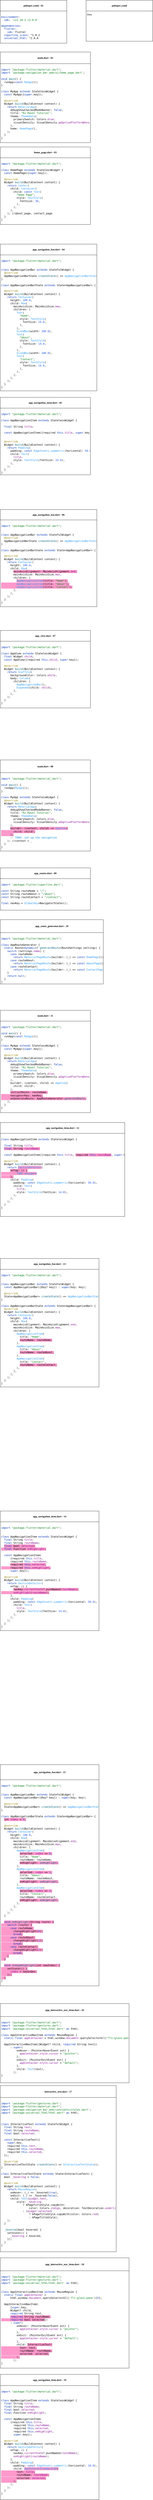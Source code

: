 <mxfile version="20.2.8" type="device"><diagram id="dl3zNX6EUfUJisC_rE5Y" name="Page-1"><mxGraphModel dx="691" dy="719" grid="1" gridSize="10" guides="1" tooltips="1" connect="1" arrows="1" fold="1" page="1" pageScale="1" pageWidth="827" pageHeight="1169" math="0" shadow="0"><root><mxCell id="0"/><mxCell id="1" parent="0"/><mxCell id="XUpWyU5vgHsQOhC7Zzg8-11" value="" style="shape=table;startSize=0;container=1;collapsible=0;childLayout=tableLayout;fontFamily=Verdana;verticalAlign=bottom;labelPosition=left;verticalLabelPosition=top;align=right;" vertex="1" parent="1"><mxGeometry x="80" y="80" width="310" height="199" as="geometry"/></mxCell><mxCell id="XUpWyU5vgHsQOhC7Zzg8-12" value="" style="shape=tableRow;horizontal=0;startSize=0;swimlaneHead=0;swimlaneBody=0;top=0;left=0;bottom=0;right=0;collapsible=0;dropTarget=0;fillColor=none;points=[[0,0.5],[1,0.5]];portConstraint=eastwest;" vertex="1" parent="XUpWyU5vgHsQOhC7Zzg8-11"><mxGeometry width="310" height="50" as="geometry"/></mxCell><mxCell id="XUpWyU5vgHsQOhC7Zzg8-13" value="&lt;font size=&quot;1&quot; style=&quot;&quot;&gt;&lt;b style=&quot;font-size: 12px;&quot;&gt;pubspec.yaml - 01&lt;/b&gt;&lt;/font&gt;" style="shape=partialRectangle;html=1;whiteSpace=wrap;connectable=0;overflow=hidden;fillColor=none;top=0;left=0;bottom=0;right=0;pointerEvents=1;fontSize=14;fontFamily=Verdana;" vertex="1" parent="XUpWyU5vgHsQOhC7Zzg8-12"><mxGeometry width="310" height="50" as="geometry"><mxRectangle width="310" height="50" as="alternateBounds"/></mxGeometry></mxCell><mxCell id="XUpWyU5vgHsQOhC7Zzg8-14" value="" style="shape=tableRow;horizontal=0;startSize=0;swimlaneHead=0;swimlaneBody=0;top=0;left=0;bottom=0;right=0;collapsible=0;dropTarget=0;fillColor=none;points=[[0,0.5],[1,0.5]];portConstraint=eastwest;" vertex="1" parent="XUpWyU5vgHsQOhC7Zzg8-11"><mxGeometry y="50" width="310" height="149" as="geometry"/></mxCell><mxCell id="XUpWyU5vgHsQOhC7Zzg8-15" value="&lt;div style=&quot;&quot;&gt;&lt;pre style=&quot;color: rgb(8, 8, 8); font-family: &amp;quot;Droid Sans Mono&amp;quot;, monospace;&quot;&gt;&lt;pre style=&quot;background-color: rgb(255, 255, 255); font-family: &amp;quot;Droid Sans Mono&amp;quot;, monospace;&quot;&gt;&lt;span style=&quot;color:#0033b3;&quot;&gt;environment&lt;/span&gt;:&lt;br&gt;  &lt;span style=&quot;color:#0033b3;&quot;&gt;sdk&lt;/span&gt;: &lt;span style=&quot;color:#067d17;&quot;&gt;'&amp;gt;=2.18.2 &amp;lt;3.0.0'&lt;/span&gt;&lt;/pre&gt;&lt;/pre&gt;&lt;pre style=&quot;color: rgb(8, 8, 8); font-family: &amp;quot;Droid Sans Mono&amp;quot;, monospace;&quot;&gt;&lt;pre style=&quot;background-color: rgb(255, 255, 255); font-family: &amp;quot;Droid Sans Mono&amp;quot;, monospace;&quot;&gt;&lt;span style=&quot;color:#0033b3;&quot;&gt;dependencies&lt;/span&gt;:&lt;br&gt;  &lt;span style=&quot;color:#0033b3;&quot;&gt;flutter&lt;/span&gt;:&lt;br&gt;    &lt;span style=&quot;color:#0033b3;&quot;&gt;sdk&lt;/span&gt;: flutter&lt;span style=&quot;color:#8c8c8c;font-style:italic;&quot;&gt;&lt;br&gt;&lt;/span&gt;&lt;span style=&quot;color:#8c8c8c;font-style:italic;&quot;&gt;  &lt;/span&gt;&lt;span style=&quot;color:#0033b3;&quot;&gt;cupertino_icons&lt;/span&gt;: ^1.0.2&lt;br&gt;  &lt;span style=&quot;color:#0033b3;&quot;&gt;universal_html&lt;/span&gt;: ^2.0.8&lt;/pre&gt;&lt;/pre&gt;&lt;/div&gt;" style="shape=partialRectangle;html=1;whiteSpace=wrap;connectable=0;overflow=hidden;fillColor=none;top=0;left=0;bottom=0;right=0;pointerEvents=1;verticalAlign=top;labelPosition=center;verticalLabelPosition=middle;align=left;spacingTop=2;spacingLeft=2;spacingBottom=2;spacingRight=2;labelBorderColor=none;textDirection=ltr;fontFamily=Verdana;" vertex="1" parent="XUpWyU5vgHsQOhC7Zzg8-14"><mxGeometry width="310" height="149" as="geometry"><mxRectangle width="310" height="149" as="alternateBounds"/></mxGeometry></mxCell><mxCell id="XUpWyU5vgHsQOhC7Zzg8-22" value="" style="shape=table;startSize=0;container=1;collapsible=0;childLayout=tableLayout;fontFamily=Verdana;verticalAlign=bottom;labelPosition=left;verticalLabelPosition=top;align=right;" vertex="1" parent="1"><mxGeometry x="80" y="320" width="420" height="420" as="geometry"/></mxCell><mxCell id="XUpWyU5vgHsQOhC7Zzg8-23" value="" style="shape=tableRow;horizontal=0;startSize=0;swimlaneHead=0;swimlaneBody=0;top=0;left=0;bottom=0;right=0;collapsible=0;dropTarget=0;fillColor=none;points=[[0,0.5],[1,0.5]];portConstraint=eastwest;" vertex="1" parent="XUpWyU5vgHsQOhC7Zzg8-22"><mxGeometry width="420" height="54" as="geometry"/></mxCell><mxCell id="XUpWyU5vgHsQOhC7Zzg8-24" value="&lt;span style=&quot;font-size: 12px;&quot;&gt;&lt;b&gt;main.dart - 02&lt;/b&gt;&lt;/span&gt;" style="shape=partialRectangle;html=1;whiteSpace=wrap;connectable=0;overflow=hidden;fillColor=none;top=0;left=0;bottom=0;right=0;pointerEvents=1;fontSize=14;fontFamily=Verdana;" vertex="1" parent="XUpWyU5vgHsQOhC7Zzg8-23"><mxGeometry width="420" height="54" as="geometry"><mxRectangle width="420" height="54" as="alternateBounds"/></mxGeometry></mxCell><mxCell id="XUpWyU5vgHsQOhC7Zzg8-25" value="" style="shape=tableRow;horizontal=0;startSize=0;swimlaneHead=0;swimlaneBody=0;top=0;left=0;bottom=0;right=0;collapsible=0;dropTarget=0;fillColor=none;points=[[0,0.5],[1,0.5]];portConstraint=eastwest;" vertex="1" parent="XUpWyU5vgHsQOhC7Zzg8-22"><mxGeometry y="54" width="420" height="366" as="geometry"/></mxCell><mxCell id="XUpWyU5vgHsQOhC7Zzg8-26" value="&lt;div style=&quot;background-color: rgb(255, 255, 255);&quot;&gt;&lt;pre style=&quot;color: rgb(8, 8, 8); font-family: &amp;quot;Droid Sans Mono&amp;quot;, monospace; line-height: 1.2;&quot;&gt;&lt;span style=&quot;color:#0033b3;&quot;&gt;import &lt;/span&gt;&lt;span style=&quot;color:#067d17;&quot;&gt;&quot;package:flutter/material.dart&quot;&lt;/span&gt;;&lt;br&gt;&lt;span style=&quot;color:#0033b3;&quot;&gt;import &lt;/span&gt;&lt;span style=&quot;color:#067d17;&quot;&gt;'package:navigation_bar_web/ui/home_page.dart'&lt;/span&gt;;&lt;br&gt;&lt;br&gt;&lt;span style=&quot;color:#0033b3;&quot;&gt;void &lt;/span&gt;&lt;span style=&quot;color:#00627a;&quot;&gt;main&lt;/span&gt;() {&lt;br&gt;  runApp(&lt;span style=&quot;color:#0033b3;&quot;&gt;const &lt;/span&gt;&lt;span style=&quot;color:#2196f3;&quot;&gt;MyApp&lt;/span&gt;());&lt;br&gt;}&lt;br&gt;&lt;br&gt;&lt;span style=&quot;color:#0033b3;&quot;&gt;class &lt;/span&gt;&lt;span style=&quot;color:#000000;&quot;&gt;MyApp &lt;/span&gt;&lt;span style=&quot;color:#0033b3;&quot;&gt;extends &lt;/span&gt;&lt;span style=&quot;color:#000000;&quot;&gt;StatelessWidget &lt;/span&gt;{&lt;br&gt;  &lt;span style=&quot;color:#0033b3;&quot;&gt;const &lt;/span&gt;&lt;span style=&quot;color:#000000;&quot;&gt;MyApp&lt;/span&gt;({&lt;span style=&quot;color:#0033b3;&quot;&gt;super&lt;/span&gt;.key});&lt;br&gt;&lt;br&gt;  &lt;span style=&quot;color:#9e880d;&quot;&gt;@override&lt;br&gt;&lt;/span&gt;&lt;span style=&quot;color:#9e880d;&quot;&gt;  &lt;/span&gt;&lt;span style=&quot;color:#000000;&quot;&gt;Widget &lt;/span&gt;&lt;span style=&quot;color:#00627a;&quot;&gt;build&lt;/span&gt;(&lt;span style=&quot;color:#000000;&quot;&gt;BuildContext &lt;/span&gt;context) {&lt;br&gt;    &lt;span style=&quot;color:#0033b3;&quot;&gt;return &lt;/span&gt;&lt;span style=&quot;color:#2196f3;&quot;&gt;MaterialApp&lt;/span&gt;(&lt;br&gt;      debugShowCheckedModeBanner: &lt;span style=&quot;color:#0033b3;&quot;&gt;false&lt;/span&gt;,&lt;br&gt;      title: &lt;span style=&quot;color:#067d17;&quot;&gt;&quot;Rz Rasel Tutorial&quot;&lt;/span&gt;,&lt;br&gt;      theme: &lt;span style=&quot;color:#2196f3;&quot;&gt;ThemeData&lt;/span&gt;(&lt;br&gt;        primarySwatch: &lt;span style=&quot;color:#000000;&quot;&gt;Colors&lt;/span&gt;.&lt;span style=&quot;color:#871094;font-style:italic;&quot;&gt;blue&lt;/span&gt;,&lt;br&gt;        visualDensity: &lt;span style=&quot;color:#000000;&quot;&gt;VisualDensity&lt;/span&gt;.&lt;span style=&quot;color:#871094;font-style:italic;&quot;&gt;adaptivePlatformDensity&lt;/span&gt;,&lt;br&gt;      ),&lt;br&gt;      home: &lt;span style=&quot;color:#2196f3;&quot;&gt;HomePage&lt;/span&gt;(),&lt;br&gt;    );&lt;br&gt;  }&lt;br&gt;}&lt;/pre&gt;&lt;/div&gt;" style="shape=partialRectangle;html=1;whiteSpace=wrap;connectable=0;overflow=hidden;fillColor=none;top=0;left=0;bottom=0;right=0;pointerEvents=1;verticalAlign=top;labelPosition=center;verticalLabelPosition=middle;align=left;spacingTop=2;spacingLeft=2;spacingBottom=2;spacingRight=2;labelBorderColor=none;textDirection=ltr;fontFamily=Verdana;" vertex="1" parent="XUpWyU5vgHsQOhC7Zzg8-25"><mxGeometry width="420" height="366" as="geometry"><mxRectangle width="420" height="366" as="alternateBounds"/></mxGeometry></mxCell><mxCell id="XUpWyU5vgHsQOhC7Zzg8-28" value="" style="shape=table;startSize=0;container=1;collapsible=0;childLayout=tableLayout;fontFamily=Verdana;verticalAlign=bottom;labelPosition=left;verticalLabelPosition=top;align=right;" vertex="1" parent="1"><mxGeometry x="480" y="80" width="310" height="190" as="geometry"/></mxCell><mxCell id="XUpWyU5vgHsQOhC7Zzg8-29" value="" style="shape=tableRow;horizontal=0;startSize=0;swimlaneHead=0;swimlaneBody=0;top=0;left=0;bottom=0;right=0;collapsible=0;dropTarget=0;fillColor=none;points=[[0,0.5],[1,0.5]];portConstraint=eastwest;" vertex="1" parent="XUpWyU5vgHsQOhC7Zzg8-28"><mxGeometry width="310" height="50" as="geometry"/></mxCell><mxCell id="XUpWyU5vgHsQOhC7Zzg8-30" value="&lt;font size=&quot;1&quot; style=&quot;&quot;&gt;&lt;b style=&quot;font-size: 12px;&quot;&gt;pubspec.yaml&lt;/b&gt;&lt;/font&gt;" style="shape=partialRectangle;html=1;whiteSpace=wrap;connectable=0;overflow=hidden;fillColor=none;top=0;left=0;bottom=0;right=0;pointerEvents=1;fontSize=14;fontFamily=Verdana;" vertex="1" parent="XUpWyU5vgHsQOhC7Zzg8-29"><mxGeometry width="310" height="50" as="geometry"><mxRectangle width="310" height="50" as="alternateBounds"/></mxGeometry></mxCell><mxCell id="XUpWyU5vgHsQOhC7Zzg8-31" value="" style="shape=tableRow;horizontal=0;startSize=0;swimlaneHead=0;swimlaneBody=0;top=0;left=0;bottom=0;right=0;collapsible=0;dropTarget=0;fillColor=none;points=[[0,0.5],[1,0.5]];portConstraint=eastwest;" vertex="1" parent="XUpWyU5vgHsQOhC7Zzg8-28"><mxGeometry y="50" width="310" height="140" as="geometry"/></mxCell><mxCell id="XUpWyU5vgHsQOhC7Zzg8-32" value="&lt;div style=&quot;background-color: rgb(255, 255, 255);&quot;&gt;&lt;font style=&quot;font-size: 12px;&quot;&gt;Data&lt;/font&gt;&lt;/div&gt;" style="shape=partialRectangle;html=1;whiteSpace=wrap;connectable=0;overflow=hidden;fillColor=none;top=0;left=0;bottom=0;right=0;pointerEvents=1;verticalAlign=top;labelPosition=center;verticalLabelPosition=middle;align=left;spacingTop=2;spacingLeft=2;spacingBottom=2;spacingRight=2;labelBorderColor=none;textDirection=ltr;fontFamily=Verdana;" vertex="1" parent="XUpWyU5vgHsQOhC7Zzg8-31"><mxGeometry width="310" height="140" as="geometry"><mxRectangle width="310" height="140" as="alternateBounds"/></mxGeometry></mxCell><mxCell id="XUpWyU5vgHsQOhC7Zzg8-37" value="" style="shape=table;startSize=0;container=1;collapsible=0;childLayout=tableLayout;fontFamily=Verdana;verticalAlign=bottom;labelPosition=left;verticalLabelPosition=top;align=right;" vertex="1" parent="1"><mxGeometry x="80" y="760" width="420" height="359" as="geometry"/></mxCell><mxCell id="XUpWyU5vgHsQOhC7Zzg8-38" value="" style="shape=tableRow;horizontal=0;startSize=0;swimlaneHead=0;swimlaneBody=0;top=0;left=0;bottom=0;right=0;collapsible=0;dropTarget=0;fillColor=none;points=[[0,0.5],[1,0.5]];portConstraint=eastwest;" vertex="1" parent="XUpWyU5vgHsQOhC7Zzg8-37"><mxGeometry width="420" height="50" as="geometry"/></mxCell><mxCell id="XUpWyU5vgHsQOhC7Zzg8-39" value="&lt;span style=&quot;font-size: 12px;&quot;&gt;&lt;b&gt;home_page.dart - 03&lt;/b&gt;&lt;/span&gt;" style="shape=partialRectangle;html=1;whiteSpace=wrap;connectable=0;overflow=hidden;fillColor=none;top=0;left=0;bottom=0;right=0;pointerEvents=1;fontSize=14;fontFamily=Verdana;" vertex="1" parent="XUpWyU5vgHsQOhC7Zzg8-38"><mxGeometry width="420" height="50" as="geometry"><mxRectangle width="420" height="50" as="alternateBounds"/></mxGeometry></mxCell><mxCell id="XUpWyU5vgHsQOhC7Zzg8-40" value="" style="shape=tableRow;horizontal=0;startSize=0;swimlaneHead=0;swimlaneBody=0;top=0;left=0;bottom=0;right=0;collapsible=0;dropTarget=0;fillColor=none;points=[[0,0.5],[1,0.5]];portConstraint=eastwest;" vertex="1" parent="XUpWyU5vgHsQOhC7Zzg8-37"><mxGeometry y="50" width="420" height="309" as="geometry"/></mxCell><mxCell id="XUpWyU5vgHsQOhC7Zzg8-41" value="&lt;div style=&quot;background-color: rgb(255, 255, 255);&quot;&gt;&lt;pre style=&quot;color: rgb(8, 8, 8); font-family: &amp;quot;Droid Sans Mono&amp;quot;, monospace;&quot;&gt;&lt;span style=&quot;color:#0033b3;&quot;&gt;import &lt;/span&gt;&lt;span style=&quot;color:#067d17;&quot;&gt;&quot;package:flutter/material.dart&quot;&lt;/span&gt;;&lt;br&gt;&lt;br&gt;&lt;span style=&quot;color:#0033b3;&quot;&gt;class &lt;/span&gt;&lt;span style=&quot;color:#000000;&quot;&gt;HomePage &lt;/span&gt;&lt;span style=&quot;color:#0033b3;&quot;&gt;extends &lt;/span&gt;&lt;span style=&quot;color:#000000;&quot;&gt;StatelessWidget &lt;/span&gt;{&lt;br&gt;  &lt;span style=&quot;color:#0033b3;&quot;&gt;const &lt;/span&gt;&lt;span style=&quot;color:#000000;&quot;&gt;HomePage&lt;/span&gt;({&lt;span style=&quot;color:#0033b3;&quot;&gt;super&lt;/span&gt;.key});&lt;br&gt;&lt;br&gt;  &lt;span style=&quot;color:#9e880d;&quot;&gt;@override&lt;br&gt;&lt;/span&gt;&lt;span style=&quot;color:#9e880d;&quot;&gt;  &lt;/span&gt;&lt;span style=&quot;color:#000000;&quot;&gt;Widget &lt;/span&gt;&lt;span style=&quot;color:#00627a;&quot;&gt;build&lt;/span&gt;(&lt;span style=&quot;color:#000000;&quot;&gt;BuildContext &lt;/span&gt;context) {&lt;br&gt;    &lt;span style=&quot;color:#0033b3;&quot;&gt;return &lt;/span&gt;&lt;span style=&quot;color:#2196f3;&quot;&gt;Center&lt;/span&gt;(&lt;br&gt;      child: &lt;span style=&quot;color:#2196f3;&quot;&gt;Container&lt;/span&gt;(&lt;br&gt;        child: &lt;span style=&quot;color:#0033b3;&quot;&gt;const &lt;/span&gt;&lt;span style=&quot;color:#2196f3;&quot;&gt;Text&lt;/span&gt;(&lt;br&gt;          &lt;span style=&quot;color:#067d17;&quot;&gt;&quot;Home Page&quot;&lt;/span&gt;,&lt;br&gt;          style: &lt;span style=&quot;color:#2196f3;&quot;&gt;TextStyle&lt;/span&gt;(&lt;br&gt;            fontSize: &lt;span style=&quot;color:#1750eb;&quot;&gt;30&lt;/span&gt;,&lt;br&gt;          ),&lt;br&gt;        ),&lt;br&gt;      ),&lt;br&gt;    ); //about_page, contact_page&lt;br&gt;  }&lt;br&gt;}&lt;/pre&gt;&lt;/div&gt;" style="shape=partialRectangle;html=1;whiteSpace=wrap;connectable=0;overflow=hidden;fillColor=none;top=0;left=0;bottom=0;right=0;pointerEvents=1;verticalAlign=top;labelPosition=center;verticalLabelPosition=middle;align=left;spacingTop=2;spacingLeft=2;spacingBottom=2;spacingRight=2;labelBorderColor=none;textDirection=ltr;fontFamily=Verdana;" vertex="1" parent="XUpWyU5vgHsQOhC7Zzg8-40"><mxGeometry width="420" height="309" as="geometry"><mxRectangle width="420" height="309" as="alternateBounds"/></mxGeometry></mxCell><mxCell id="XUpWyU5vgHsQOhC7Zzg8-42" value="" style="shape=table;startSize=0;container=1;collapsible=0;childLayout=tableLayout;fontFamily=Verdana;verticalAlign=bottom;labelPosition=left;verticalLabelPosition=top;align=right;" vertex="1" parent="1"><mxGeometry x="80" y="1210" width="450" height="680.0" as="geometry"/></mxCell><mxCell id="XUpWyU5vgHsQOhC7Zzg8-43" value="" style="shape=tableRow;horizontal=0;startSize=0;swimlaneHead=0;swimlaneBody=0;top=0;left=0;bottom=0;right=0;collapsible=0;dropTarget=0;fillColor=none;points=[[0,0.5],[1,0.5]];portConstraint=eastwest;" vertex="1" parent="XUpWyU5vgHsQOhC7Zzg8-42"><mxGeometry width="450" height="50" as="geometry"/></mxCell><mxCell id="XUpWyU5vgHsQOhC7Zzg8-44" value="&lt;span style=&quot;font-size: 12px;&quot;&gt;&lt;b&gt;app_navigation_bar.dart - 04&lt;/b&gt;&lt;/span&gt;" style="shape=partialRectangle;html=1;whiteSpace=wrap;connectable=0;overflow=hidden;fillColor=none;top=0;left=0;bottom=0;right=0;pointerEvents=1;fontSize=14;fontFamily=Verdana;" vertex="1" parent="XUpWyU5vgHsQOhC7Zzg8-43"><mxGeometry width="450" height="50" as="geometry"><mxRectangle width="450" height="50" as="alternateBounds"/></mxGeometry></mxCell><mxCell id="XUpWyU5vgHsQOhC7Zzg8-45" value="" style="shape=tableRow;horizontal=0;startSize=0;swimlaneHead=0;swimlaneBody=0;top=0;left=0;bottom=0;right=0;collapsible=0;dropTarget=0;fillColor=none;points=[[0,0.5],[1,0.5]];portConstraint=eastwest;" vertex="1" parent="XUpWyU5vgHsQOhC7Zzg8-42"><mxGeometry y="50" width="450" height="630" as="geometry"/></mxCell><mxCell id="XUpWyU5vgHsQOhC7Zzg8-46" value="&lt;div style=&quot;background-color: rgb(255, 255, 255);&quot;&gt;&lt;pre style=&quot;color: rgb(8, 8, 8); font-family: &amp;quot;Droid Sans Mono&amp;quot;, monospace;&quot;&gt;&lt;pre style=&quot;font-family: &amp;quot;Droid Sans Mono&amp;quot;, monospace;&quot;&gt;&lt;span style=&quot;color:#0033b3;&quot;&gt;import &lt;/span&gt;&lt;span style=&quot;color:#067d17;&quot;&gt;&quot;package:flutter/material.dart&quot;&lt;/span&gt;;&lt;br&gt;&lt;br&gt;&lt;pre style=&quot;font-family: &amp;quot;Droid Sans Mono&amp;quot;, monospace;&quot;&gt;&lt;span style=&quot;color:#0033b3;&quot;&gt;class &lt;/span&gt;&lt;span style=&quot;color:#000000;&quot;&gt;AppNavigationBar &lt;/span&gt;&lt;span style=&quot;color:#0033b3;&quot;&gt;extends &lt;/span&gt;&lt;span style=&quot;color:#000000;&quot;&gt;StatefulWidget &lt;/span&gt;{&lt;br&gt;  &lt;span style=&quot;color:#9e880d;&quot;&gt;@override&lt;br&gt;&lt;/span&gt;&lt;span style=&quot;color:#9e880d;&quot;&gt;  &lt;/span&gt;&lt;span style=&quot;color:#000000;&quot;&gt;AppNavigationBarState &lt;/span&gt;&lt;span style=&quot;color:#00627a;&quot;&gt;createState&lt;/span&gt;() =&amp;gt; &lt;span style=&quot;color:#2196f3;&quot;&gt;AppNavigationBarState&lt;/span&gt;();&lt;br&gt;}&lt;br&gt;&lt;br&gt;&lt;span style=&quot;color:#0033b3;&quot;&gt;class &lt;/span&gt;&lt;span style=&quot;color:#000000;&quot;&gt;AppNavigationBarState &lt;/span&gt;&lt;span style=&quot;color:#0033b3;&quot;&gt;extends &lt;/span&gt;&lt;span style=&quot;color:#000000;&quot;&gt;State&lt;/span&gt;&amp;lt;&lt;span style=&quot;color:#000000;&quot;&gt;AppNavigationBar&lt;/span&gt;&amp;gt; {&lt;/pre&gt;  &lt;span style=&quot;color:#9e880d;&quot;&gt;@override&lt;br&gt;&lt;/span&gt;&lt;span style=&quot;color:#9e880d;&quot;&gt;  &lt;/span&gt;&lt;span style=&quot;color:#000000;&quot;&gt;Widget &lt;/span&gt;&lt;span style=&quot;color:#00627a;&quot;&gt;build&lt;/span&gt;(&lt;span style=&quot;color:#000000;&quot;&gt;BuildContext &lt;/span&gt;context) {&lt;br&gt;    &lt;span style=&quot;color:#0033b3;&quot;&gt;return &lt;/span&gt;&lt;span style=&quot;color:#2196f3;&quot;&gt;Container&lt;/span&gt;(&lt;br&gt;      height: &lt;span style=&quot;color:#1750eb;&quot;&gt;100.0&lt;/span&gt;,&lt;br&gt;      child: &lt;span style=&quot;color:#2196f3;&quot;&gt;Row&lt;/span&gt;(&lt;br&gt;        mainAxisSize: &lt;span style=&quot;color:#000000;&quot;&gt;MainAxisSize&lt;/span&gt;.&lt;span style=&quot;color:#871094;&quot;&gt;max&lt;/span&gt;,&lt;br&gt;        children: [&lt;br&gt;          &lt;span style=&quot;color:#2196f3;&quot;&gt;Text&lt;/span&gt;(&lt;br&gt;            &lt;span style=&quot;color:#067d17;&quot;&gt;&quot;Home&quot;&lt;/span&gt;,&lt;br&gt;            style: &lt;span style=&quot;color:#2196f3;&quot;&gt;TextStyle&lt;/span&gt;(&lt;br&gt;              fontSize: &lt;span style=&quot;color:#1750eb;&quot;&gt;14.0&lt;/span&gt;,&lt;br&gt;            ),&lt;br&gt;          ),&lt;br&gt;          &lt;span style=&quot;color:#2196f3;&quot;&gt;SizedBox&lt;/span&gt;(width: &lt;span style=&quot;color:#1750eb;&quot;&gt;100.0&lt;/span&gt;),&lt;br&gt;          &lt;span style=&quot;color:#2196f3;&quot;&gt;Text&lt;/span&gt;(&lt;br&gt;            &lt;span style=&quot;color:#067d17;&quot;&gt;&quot;About&quot;&lt;/span&gt;,&lt;br&gt;            style: &lt;span style=&quot;color:#2196f3;&quot;&gt;TextStyle&lt;/span&gt;(&lt;br&gt;              fontSize: &lt;span style=&quot;color:#1750eb;&quot;&gt;14.0&lt;/span&gt;,&lt;br&gt;            ),&lt;br&gt;          ),&lt;br&gt;          &lt;span style=&quot;color:#2196f3;&quot;&gt;SizedBox&lt;/span&gt;(width: &lt;span style=&quot;color:#1750eb;&quot;&gt;100.0&lt;/span&gt;),&lt;br&gt;          &lt;span style=&quot;color:#2196f3;&quot;&gt;Text&lt;/span&gt;(&lt;br&gt;            &lt;span style=&quot;color:#067d17;&quot;&gt;&quot;Contact&quot;&lt;/span&gt;,&lt;br&gt;            style: &lt;span style=&quot;color:#2196f3;&quot;&gt;TextStyle&lt;/span&gt;(&lt;br&gt;              fontSize: &lt;span style=&quot;color:#1750eb;&quot;&gt;14.0&lt;/span&gt;,&lt;br&gt;            ),&lt;br&gt;          ),&lt;br&gt;        ],&lt;br&gt;      ),&lt;br&gt;    );&lt;br&gt;  }&lt;br&gt;}&lt;br&gt;&lt;/pre&gt;&lt;/pre&gt;&lt;/div&gt;" style="shape=partialRectangle;html=1;whiteSpace=wrap;connectable=0;overflow=hidden;fillColor=none;top=0;left=0;bottom=0;right=0;pointerEvents=1;verticalAlign=top;labelPosition=center;verticalLabelPosition=middle;align=left;spacingTop=2;spacingLeft=2;spacingBottom=2;spacingRight=2;labelBorderColor=none;textDirection=ltr;fontFamily=Verdana;" vertex="1" parent="XUpWyU5vgHsQOhC7Zzg8-45"><mxGeometry width="450" height="630" as="geometry"><mxRectangle width="450" height="630" as="alternateBounds"/></mxGeometry></mxCell><mxCell id="XUpWyU5vgHsQOhC7Zzg8-47" value="" style="shape=table;startSize=0;container=1;collapsible=0;childLayout=tableLayout;fontFamily=Verdana;verticalAlign=bottom;labelPosition=left;verticalLabelPosition=top;align=right;" vertex="1" parent="1"><mxGeometry x="80" y="1920" width="420" height="359" as="geometry"/></mxCell><mxCell id="XUpWyU5vgHsQOhC7Zzg8-48" value="" style="shape=tableRow;horizontal=0;startSize=0;swimlaneHead=0;swimlaneBody=0;top=0;left=0;bottom=0;right=0;collapsible=0;dropTarget=0;fillColor=none;points=[[0,0.5],[1,0.5]];portConstraint=eastwest;" vertex="1" parent="XUpWyU5vgHsQOhC7Zzg8-47"><mxGeometry width="420" height="50" as="geometry"/></mxCell><mxCell id="XUpWyU5vgHsQOhC7Zzg8-49" value="&lt;span style=&quot;font-size: 12px;&quot;&gt;&lt;b&gt;app_navigation_item.dart - 05&lt;/b&gt;&lt;/span&gt;" style="shape=partialRectangle;html=1;whiteSpace=wrap;connectable=0;overflow=hidden;fillColor=none;top=0;left=0;bottom=0;right=0;pointerEvents=1;fontSize=14;fontFamily=Verdana;" vertex="1" parent="XUpWyU5vgHsQOhC7Zzg8-48"><mxGeometry width="420" height="50" as="geometry"><mxRectangle width="420" height="50" as="alternateBounds"/></mxGeometry></mxCell><mxCell id="XUpWyU5vgHsQOhC7Zzg8-50" value="" style="shape=tableRow;horizontal=0;startSize=0;swimlaneHead=0;swimlaneBody=0;top=0;left=0;bottom=0;right=0;collapsible=0;dropTarget=0;fillColor=none;points=[[0,0.5],[1,0.5]];portConstraint=eastwest;" vertex="1" parent="XUpWyU5vgHsQOhC7Zzg8-47"><mxGeometry y="50" width="420" height="309" as="geometry"/></mxCell><mxCell id="XUpWyU5vgHsQOhC7Zzg8-51" value="&lt;div style=&quot;background-color: rgb(255, 255, 255);&quot;&gt;&lt;pre style=&quot;color: rgb(8, 8, 8); font-family: &amp;quot;Droid Sans Mono&amp;quot;, monospace;&quot;&gt;&lt;pre style=&quot;font-family: &amp;quot;Droid Sans Mono&amp;quot;, monospace;&quot;&gt;&lt;span style=&quot;color:#0033b3;&quot;&gt;import &lt;/span&gt;&lt;span style=&quot;color:#067d17;&quot;&gt;&quot;package:flutter/material.dart&quot;&lt;/span&gt;;&lt;br&gt;&lt;br&gt;&lt;span style=&quot;color:#0033b3;&quot;&gt;class &lt;/span&gt;&lt;span style=&quot;color:#000000;&quot;&gt;AppNavigationItem &lt;/span&gt;&lt;span style=&quot;color:#0033b3;&quot;&gt;extends &lt;/span&gt;&lt;span style=&quot;color:#000000;&quot;&gt;StatelessWidget &lt;/span&gt;{&lt;br&gt;&lt;br&gt;  &lt;span style=&quot;color:#0033b3;&quot;&gt;final &lt;/span&gt;&lt;span style=&quot;color:#000000;&quot;&gt;String &lt;/span&gt;&lt;span style=&quot;color:#871094;&quot;&gt;title&lt;/span&gt;;&lt;br&gt;&lt;br&gt;  &lt;span style=&quot;color:#0033b3;&quot;&gt;const &lt;/span&gt;&lt;span style=&quot;color:#000000;&quot;&gt;AppNavigationItem&lt;/span&gt;({required &lt;span style=&quot;color:#0033b3;&quot;&gt;this&lt;/span&gt;.&lt;span style=&quot;color:#871094;&quot;&gt;title&lt;/span&gt;, &lt;span style=&quot;color: rgb(0, 51, 179);&quot;&gt;super&lt;/span&gt;&lt;span style=&quot;&quot;&gt;.key&lt;/span&gt;});&lt;/pre&gt;&lt;pre style=&quot;font-family: &amp;quot;Droid Sans Mono&amp;quot;, monospace;&quot;&gt;&lt;br&gt;  &lt;span style=&quot;color:#9e880d;&quot;&gt;@override&lt;br&gt;&lt;/span&gt;&lt;span style=&quot;color:#9e880d;&quot;&gt;  &lt;/span&gt;&lt;span style=&quot;color:#000000;&quot;&gt;Widget &lt;/span&gt;&lt;span style=&quot;color:#00627a;&quot;&gt;build&lt;/span&gt;(&lt;span style=&quot;color:#000000;&quot;&gt;BuildContext &lt;/span&gt;context) {&lt;br&gt;    &lt;span style=&quot;color:#0033b3;&quot;&gt;return &lt;/span&gt;&lt;span style=&quot;color:#2196f3;&quot;&gt;Padding&lt;/span&gt;(&lt;br&gt;      padding: &lt;span style=&quot;color:#0033b3;&quot;&gt;const &lt;/span&gt;&lt;span style=&quot;color:#2196f3;&quot;&gt;EdgeInsets&lt;/span&gt;.&lt;span style=&quot;color:#2196f3;&quot;&gt;symmetric&lt;/span&gt;(horizontal: &lt;span style=&quot;color:#1750eb;&quot;&gt;50.0&lt;/span&gt;),&lt;br&gt;      child: &lt;span style=&quot;color:#2196f3;&quot;&gt;Text&lt;/span&gt;(&lt;br&gt;        &lt;span style=&quot;color:#871094;&quot;&gt;title&lt;/span&gt;,&lt;br&gt;        style: &lt;span style=&quot;color:#2196f3;&quot;&gt;TextStyle&lt;/span&gt;(fontSize: &lt;span style=&quot;color:#1750eb;&quot;&gt;14.0&lt;/span&gt;),&lt;br&gt;      ),&lt;br&gt;    );&lt;br&gt;  }&lt;br&gt;}&lt;br&gt;&lt;/pre&gt;&lt;/pre&gt;&lt;/div&gt;" style="shape=partialRectangle;html=1;whiteSpace=wrap;connectable=0;overflow=hidden;fillColor=none;top=0;left=0;bottom=0;right=0;pointerEvents=1;verticalAlign=top;labelPosition=center;verticalLabelPosition=middle;align=left;spacingTop=2;spacingLeft=2;spacingBottom=2;spacingRight=2;labelBorderColor=none;textDirection=ltr;fontFamily=Verdana;" vertex="1" parent="XUpWyU5vgHsQOhC7Zzg8-50"><mxGeometry width="420" height="309" as="geometry"><mxRectangle width="420" height="309" as="alternateBounds"/></mxGeometry></mxCell><mxCell id="XUpWyU5vgHsQOhC7Zzg8-52" value="" style="shape=table;startSize=0;container=1;collapsible=0;childLayout=tableLayout;fontFamily=Verdana;verticalAlign=bottom;labelPosition=left;verticalLabelPosition=top;align=right;" vertex="1" parent="1"><mxGeometry x="80" y="2440" width="450" height="450" as="geometry"/></mxCell><mxCell id="XUpWyU5vgHsQOhC7Zzg8-53" value="" style="shape=tableRow;horizontal=0;startSize=0;swimlaneHead=0;swimlaneBody=0;top=0;left=0;bottom=0;right=0;collapsible=0;dropTarget=0;fillColor=none;points=[[0,0.5],[1,0.5]];portConstraint=eastwest;" vertex="1" parent="XUpWyU5vgHsQOhC7Zzg8-52"><mxGeometry width="450" height="48" as="geometry"/></mxCell><mxCell id="XUpWyU5vgHsQOhC7Zzg8-54" value="&lt;b style=&quot;font-size: 12px;&quot;&gt;app_navigation_bar.dart - 06&lt;/b&gt;" style="shape=partialRectangle;html=1;whiteSpace=wrap;connectable=0;overflow=hidden;fillColor=none;top=0;left=0;bottom=0;right=0;pointerEvents=1;fontSize=14;fontFamily=Verdana;" vertex="1" parent="XUpWyU5vgHsQOhC7Zzg8-53"><mxGeometry width="450" height="48" as="geometry"><mxRectangle width="450" height="48" as="alternateBounds"/></mxGeometry></mxCell><mxCell id="XUpWyU5vgHsQOhC7Zzg8-55" value="" style="shape=tableRow;horizontal=0;startSize=0;swimlaneHead=0;swimlaneBody=0;top=0;left=0;bottom=0;right=0;collapsible=0;dropTarget=0;fillColor=none;points=[[0,0.5],[1,0.5]];portConstraint=eastwest;" vertex="1" parent="XUpWyU5vgHsQOhC7Zzg8-52"><mxGeometry y="48" width="450" height="402" as="geometry"/></mxCell><mxCell id="XUpWyU5vgHsQOhC7Zzg8-56" value="&lt;div style=&quot;&quot;&gt;&lt;pre style=&quot;color: rgb(8, 8, 8); font-family: &amp;quot;Droid Sans Mono&amp;quot;, monospace;&quot;&gt;&lt;pre style=&quot;font-family: &amp;quot;Droid Sans Mono&amp;quot;, monospace;&quot;&gt;&lt;pre style=&quot;font-family: &amp;quot;Droid Sans Mono&amp;quot;, monospace;&quot;&gt;&lt;span style=&quot;background-color: rgb(255, 255, 255); color: rgb(0, 51, 179);&quot;&gt;import &lt;/span&gt;&lt;span style=&quot;background-color: rgb(255, 255, 255); color: rgb(6, 125, 23);&quot;&gt;&quot;package:flutter/material.dart&quot;&lt;/span&gt;&lt;span style=&quot;background-color: rgb(255, 255, 255);&quot;&gt;;&lt;br&gt;&lt;br&gt;&lt;/span&gt;&lt;pre style=&quot;background-color: rgb(255, 255, 255); font-family: &amp;quot;Droid Sans Mono&amp;quot;, monospace;&quot;&gt;&lt;span style=&quot;color: rgb(0, 51, 179);&quot;&gt;class &lt;/span&gt;&lt;span style=&quot;color: rgb(0, 0, 0);&quot;&gt;AppNavigationBar &lt;/span&gt;&lt;span style=&quot;color: rgb(0, 51, 179);&quot;&gt;extends &lt;/span&gt;&lt;span style=&quot;color: rgb(0, 0, 0);&quot;&gt;StatefulWidget &lt;/span&gt;{&lt;br&gt;  &lt;span style=&quot;color: rgb(158, 136, 13);&quot;&gt;@override&lt;br&gt;&lt;/span&gt;&lt;span style=&quot;color: rgb(158, 136, 13);&quot;&gt;  &lt;/span&gt;&lt;span style=&quot;color: rgb(0, 0, 0);&quot;&gt;AppNavigationBarState &lt;/span&gt;&lt;span style=&quot;color: rgb(0, 98, 122);&quot;&gt;createState&lt;/span&gt;() =&amp;gt; &lt;span style=&quot;color: rgb(33, 150, 243);&quot;&gt;AppNavigationBarState&lt;/span&gt;();&lt;br&gt;}&lt;br&gt;&lt;br&gt;&lt;span style=&quot;color: rgb(0, 51, 179);&quot;&gt;class &lt;/span&gt;&lt;span style=&quot;color: rgb(0, 0, 0);&quot;&gt;AppNavigationBarState &lt;/span&gt;&lt;span style=&quot;color: rgb(0, 51, 179);&quot;&gt;extends &lt;/span&gt;&lt;span style=&quot;color: rgb(0, 0, 0);&quot;&gt;State&lt;/span&gt;&amp;lt;&lt;span style=&quot;color: rgb(0, 0, 0);&quot;&gt;AppNavigationBar&lt;/span&gt;&amp;gt; {&lt;/pre&gt;&lt;span style=&quot;background-color: rgb(255, 255, 255);&quot;&gt;  &lt;/span&gt;&lt;span style=&quot;background-color: rgb(255, 255, 255); color: rgb(158, 136, 13);&quot;&gt;@override&lt;br&gt;&lt;/span&gt;&lt;span style=&quot;background-color: rgb(255, 255, 255); color: rgb(158, 136, 13);&quot;&gt;  &lt;/span&gt;&lt;span style=&quot;background-color: rgb(255, 255, 255); color: rgb(0, 0, 0);&quot;&gt;Widget &lt;/span&gt;&lt;span style=&quot;background-color: rgb(255, 255, 255); color: rgb(0, 98, 122);&quot;&gt;build&lt;/span&gt;&lt;span style=&quot;background-color: rgb(255, 255, 255);&quot;&gt;(&lt;/span&gt;&lt;span style=&quot;background-color: rgb(255, 255, 255); color: rgb(0, 0, 0);&quot;&gt;BuildContext &lt;/span&gt;&lt;span style=&quot;background-color: rgb(255, 255, 255);&quot;&gt;context) {&lt;br&gt;    &lt;/span&gt;&lt;span style=&quot;background-color: rgb(255, 255, 255); color: rgb(0, 51, 179);&quot;&gt;return &lt;/span&gt;&lt;span style=&quot;background-color: rgb(255, 255, 255); color: rgb(33, 150, 243);&quot;&gt;Container&lt;/span&gt;&lt;span style=&quot;background-color: rgb(255, 255, 255);&quot;&gt;(&lt;br&gt;      height: &lt;/span&gt;&lt;span style=&quot;background-color: rgb(255, 255, 255); color: rgb(23, 80, 235);&quot;&gt;100.0&lt;/span&gt;&lt;span style=&quot;background-color: rgb(255, 255, 255);&quot;&gt;,&lt;br&gt;      child: &lt;/span&gt;&lt;span style=&quot;background-color: rgb(255, 255, 255); color: rgb(33, 150, 243);&quot;&gt;Row&lt;/span&gt;&lt;span style=&quot;background-color: rgb(255, 255, 255);&quot;&gt;(&lt;br&gt;        &lt;/span&gt;&lt;span style=&quot;background-color: rgb(255, 153, 204);&quot;&gt;mainAxisAlignment: &lt;span style=&quot;color: rgb(0, 0, 0);&quot;&gt;MainAxisAlignment&lt;/span&gt;.&lt;span style=&quot;color: rgb(135, 16, 148);&quot;&gt;end&lt;/span&gt;,&lt;/span&gt;&lt;span style=&quot;background-color: rgb(255, 255, 255);&quot;&gt;&lt;br&gt;        mainAxisSize: &lt;/span&gt;&lt;span style=&quot;background-color: rgb(255, 255, 255); color: rgb(0, 0, 0);&quot;&gt;MainAxisSize&lt;/span&gt;&lt;span style=&quot;background-color: rgb(255, 255, 255);&quot;&gt;.&lt;/span&gt;&lt;span style=&quot;background-color: rgb(255, 255, 255); color: rgb(135, 16, 148);&quot;&gt;max&lt;/span&gt;&lt;span style=&quot;background-color: rgb(255, 255, 255);&quot;&gt;,&lt;br&gt;        &lt;/span&gt;children: [&lt;br&gt;          &lt;span style=&quot;background-color: rgb(255, 153, 204);&quot;&gt;&lt;span style=&quot;color: rgb(33, 150, 243);&quot;&gt;AppNavigationItem&lt;/span&gt;(title: &lt;span style=&quot;color: rgb(6, 125, 23);&quot;&gt;&quot;Home&quot;&lt;/span&gt;),&lt;br&gt;          &lt;span style=&quot;color: rgb(33, 150, 243);&quot;&gt;AppNavigationItem&lt;/span&gt;(title: &lt;span style=&quot;color: rgb(6, 125, 23);&quot;&gt;&quot;About&quot;&lt;/span&gt;),&lt;br&gt;          &lt;span style=&quot;color: rgb(33, 150, 243);&quot;&gt;AppNavigationItem&lt;/span&gt;(title: &lt;span style=&quot;color: rgb(6, 125, 23);&quot;&gt;&quot;Contact&quot;&lt;/span&gt;),&lt;/span&gt;&lt;br&gt;        ],&lt;span style=&quot;background-color: rgb(255, 255, 255);&quot;&gt;&lt;br&gt;      ),&lt;br&gt;    );&lt;br&gt;  }&lt;br&gt;}&lt;/span&gt;&lt;/pre&gt;&lt;/pre&gt;&lt;/pre&gt;&lt;/div&gt;" style="shape=partialRectangle;html=1;whiteSpace=wrap;connectable=0;overflow=hidden;fillColor=none;top=0;left=0;bottom=0;right=0;pointerEvents=1;verticalAlign=top;labelPosition=center;verticalLabelPosition=middle;align=left;spacingTop=2;spacingLeft=2;spacingBottom=2;spacingRight=2;labelBorderColor=none;textDirection=ltr;fontFamily=Verdana;" vertex="1" parent="XUpWyU5vgHsQOhC7Zzg8-55"><mxGeometry width="450" height="402" as="geometry"><mxRectangle width="450" height="402" as="alternateBounds"/></mxGeometry></mxCell><mxCell id="XUpWyU5vgHsQOhC7Zzg8-57" value="" style="shape=table;startSize=0;container=1;collapsible=0;childLayout=tableLayout;fontFamily=Verdana;verticalAlign=bottom;labelPosition=left;verticalLabelPosition=top;align=right;" vertex="1" parent="1"><mxGeometry x="80" y="3000" width="420" height="359" as="geometry"/></mxCell><mxCell id="XUpWyU5vgHsQOhC7Zzg8-58" value="" style="shape=tableRow;horizontal=0;startSize=0;swimlaneHead=0;swimlaneBody=0;top=0;left=0;bottom=0;right=0;collapsible=0;dropTarget=0;fillColor=none;points=[[0,0.5],[1,0.5]];portConstraint=eastwest;" vertex="1" parent="XUpWyU5vgHsQOhC7Zzg8-57"><mxGeometry width="420" height="50" as="geometry"/></mxCell><mxCell id="XUpWyU5vgHsQOhC7Zzg8-59" value="&lt;span style=&quot;font-size: 12px;&quot;&gt;&lt;b&gt;app_view.dart - 07&lt;/b&gt;&lt;/span&gt;" style="shape=partialRectangle;html=1;whiteSpace=wrap;connectable=0;overflow=hidden;fillColor=none;top=0;left=0;bottom=0;right=0;pointerEvents=1;fontSize=14;fontFamily=Verdana;" vertex="1" parent="XUpWyU5vgHsQOhC7Zzg8-58"><mxGeometry width="420" height="50" as="geometry"><mxRectangle width="420" height="50" as="alternateBounds"/></mxGeometry></mxCell><mxCell id="XUpWyU5vgHsQOhC7Zzg8-60" value="" style="shape=tableRow;horizontal=0;startSize=0;swimlaneHead=0;swimlaneBody=0;top=0;left=0;bottom=0;right=0;collapsible=0;dropTarget=0;fillColor=none;points=[[0,0.5],[1,0.5]];portConstraint=eastwest;" vertex="1" parent="XUpWyU5vgHsQOhC7Zzg8-57"><mxGeometry y="50" width="420" height="309" as="geometry"/></mxCell><mxCell id="XUpWyU5vgHsQOhC7Zzg8-61" value="&lt;div style=&quot;background-color: rgb(255, 255, 255);&quot;&gt;&lt;pre style=&quot;color: rgb(8, 8, 8); font-family: &amp;quot;Droid Sans Mono&amp;quot;, monospace;&quot;&gt;&lt;pre style=&quot;font-family: &amp;quot;Droid Sans Mono&amp;quot;, monospace;&quot;&gt;&lt;pre style=&quot;font-family: &amp;quot;Droid Sans Mono&amp;quot;, monospace;&quot;&gt;&lt;span style=&quot;color:#0033b3;&quot;&gt;import &lt;/span&gt;&lt;span style=&quot;color:#067d17;&quot;&gt;&quot;package:flutter/material.dart&quot;&lt;/span&gt;;&lt;br&gt;&lt;br&gt;&lt;span style=&quot;color:#0033b3;&quot;&gt;class &lt;/span&gt;&lt;span style=&quot;color:#000000;&quot;&gt;AppView &lt;/span&gt;&lt;span style=&quot;color:#0033b3;&quot;&gt;extends &lt;/span&gt;&lt;span style=&quot;color:#000000;&quot;&gt;StatelessWidget &lt;/span&gt;{&lt;br&gt;  &lt;span style=&quot;color:#0033b3;&quot;&gt;final &lt;/span&gt;&lt;span style=&quot;color:#000000;&quot;&gt;Widget &lt;/span&gt;&lt;span style=&quot;color:#871094;&quot;&gt;child&lt;/span&gt;;&lt;br&gt;  &lt;span style=&quot;color:#0033b3;&quot;&gt;const &lt;/span&gt;&lt;span style=&quot;color:#000000;&quot;&gt;AppView&lt;/span&gt;({required &lt;span style=&quot;color:#0033b3;&quot;&gt;this&lt;/span&gt;.&lt;span style=&quot;color:#871094;&quot;&gt;child&lt;/span&gt;, &lt;span style=&quot;color:#0033b3;&quot;&gt;super&lt;/span&gt;.key});&lt;br&gt;&lt;br&gt;  &lt;span style=&quot;color:#9e880d;&quot;&gt;@override&lt;br&gt;&lt;/span&gt;&lt;span style=&quot;color:#9e880d;&quot;&gt;  &lt;/span&gt;&lt;span style=&quot;color:#000000;&quot;&gt;Widget &lt;/span&gt;&lt;span style=&quot;color:#00627a;&quot;&gt;build&lt;/span&gt;(&lt;span style=&quot;color:#000000;&quot;&gt;BuildContext &lt;/span&gt;context) {&lt;br&gt;    &lt;span style=&quot;color:#0033b3;&quot;&gt;return &lt;/span&gt;&lt;span style=&quot;color:#2196f3;&quot;&gt;Scaffold&lt;/span&gt;(&lt;br&gt;      backgroundColor: &lt;span style=&quot;color:#000000;&quot;&gt;Colors&lt;/span&gt;.&lt;span style=&quot;color:#871094;font-style:italic;&quot;&gt;white&lt;/span&gt;,&lt;br&gt;      body: &lt;span style=&quot;color:#2196f3;&quot;&gt;Column&lt;/span&gt;(&lt;br&gt;        children: [&lt;br&gt;          &lt;span style=&quot;color:#2196f3;&quot;&gt;AppNavigationBar&lt;/span&gt;(),&lt;br&gt;          &lt;span style=&quot;color:#2196f3;&quot;&gt;Expanded&lt;/span&gt;(child: &lt;span style=&quot;color:#871094;&quot;&gt;child&lt;/span&gt;),&lt;br&gt;        ],&lt;br&gt;      ),&lt;br&gt;    );&lt;br&gt;  }&lt;br&gt;}&lt;/pre&gt;&lt;/pre&gt;&lt;/pre&gt;&lt;/div&gt;" style="shape=partialRectangle;html=1;whiteSpace=wrap;connectable=0;overflow=hidden;fillColor=none;top=0;left=0;bottom=0;right=0;pointerEvents=1;verticalAlign=top;labelPosition=center;verticalLabelPosition=middle;align=left;spacingTop=2;spacingLeft=2;spacingBottom=2;spacingRight=2;labelBorderColor=none;textDirection=ltr;fontFamily=Verdana;" vertex="1" parent="XUpWyU5vgHsQOhC7Zzg8-60"><mxGeometry width="420" height="309" as="geometry"><mxRectangle width="420" height="309" as="alternateBounds"/></mxGeometry></mxCell><mxCell id="XUpWyU5vgHsQOhC7Zzg8-62" value="" style="shape=table;startSize=0;container=1;collapsible=0;childLayout=tableLayout;fontFamily=Verdana;verticalAlign=bottom;labelPosition=left;verticalLabelPosition=top;align=right;" vertex="1" parent="1"><mxGeometry x="80" y="3600" width="420" height="422" as="geometry"/></mxCell><mxCell id="XUpWyU5vgHsQOhC7Zzg8-63" value="" style="shape=tableRow;horizontal=0;startSize=0;swimlaneHead=0;swimlaneBody=0;top=0;left=0;bottom=0;right=0;collapsible=0;dropTarget=0;fillColor=none;points=[[0,0.5],[1,0.5]];portConstraint=eastwest;" vertex="1" parent="XUpWyU5vgHsQOhC7Zzg8-62"><mxGeometry width="420" height="59" as="geometry"/></mxCell><mxCell id="XUpWyU5vgHsQOhC7Zzg8-64" value="&lt;b style=&quot;font-size: 12px;&quot;&gt;main.dart - 08&lt;/b&gt;" style="shape=partialRectangle;html=1;whiteSpace=wrap;connectable=0;overflow=hidden;fillColor=none;top=0;left=0;bottom=0;right=0;pointerEvents=1;fontSize=14;fontFamily=Verdana;" vertex="1" parent="XUpWyU5vgHsQOhC7Zzg8-63"><mxGeometry width="420" height="59" as="geometry"><mxRectangle width="420" height="59" as="alternateBounds"/></mxGeometry></mxCell><mxCell id="XUpWyU5vgHsQOhC7Zzg8-65" value="" style="shape=tableRow;horizontal=0;startSize=0;swimlaneHead=0;swimlaneBody=0;top=0;left=0;bottom=0;right=0;collapsible=0;dropTarget=0;fillColor=none;points=[[0,0.5],[1,0.5]];portConstraint=eastwest;" vertex="1" parent="XUpWyU5vgHsQOhC7Zzg8-62"><mxGeometry y="59" width="420" height="363" as="geometry"/></mxCell><mxCell id="XUpWyU5vgHsQOhC7Zzg8-66" value="&lt;div style=&quot;&quot;&gt;&lt;pre style=&quot;color: rgb(8, 8, 8); font-family: &amp;quot;Droid Sans Mono&amp;quot;, monospace;&quot;&gt;&lt;pre style=&quot;font-family: &amp;quot;Droid Sans Mono&amp;quot;, monospace;&quot;&gt;&lt;pre style=&quot;font-family: &amp;quot;Droid Sans Mono&amp;quot;, monospace;&quot;&gt;&lt;pre style=&quot;font-family: &amp;quot;Droid Sans Mono&amp;quot;, monospace;&quot;&gt;&lt;span style=&quot;background-color: rgb(255, 255, 255); color: rgb(0, 51, 179);&quot;&gt;import &lt;/span&gt;&lt;span style=&quot;background-color: rgb(255, 255, 255); color: rgb(6, 125, 23);&quot;&gt;&quot;package:flutter/material.dart&quot;&lt;/span&gt;&lt;span style=&quot;background-color: rgb(255, 255, 255);&quot;&gt;;&lt;br&gt;&lt;br&gt;&lt;/span&gt;&lt;span style=&quot;background-color: rgb(255, 255, 255); color: rgb(0, 51, 179);&quot;&gt;void &lt;/span&gt;&lt;span style=&quot;background-color: rgb(255, 255, 255); color: rgb(0, 98, 122);&quot;&gt;main&lt;/span&gt;&lt;span style=&quot;background-color: rgb(255, 255, 255);&quot;&gt;() {&lt;br&gt;  runApp(&lt;/span&gt;&lt;span style=&quot;background-color: rgb(255, 255, 255); color: rgb(33, 150, 243);&quot;&gt;MyApp&lt;/span&gt;&lt;span style=&quot;background-color: rgb(255, 255, 255);&quot;&gt;());&lt;br&gt;}&lt;br&gt;&lt;br&gt;&lt;/span&gt;&lt;span style=&quot;background-color: rgb(255, 255, 255); color: rgb(0, 51, 179);&quot;&gt;class &lt;/span&gt;&lt;span style=&quot;background-color: rgb(255, 255, 255); color: rgb(0, 0, 0);&quot;&gt;MyApp &lt;/span&gt;&lt;span style=&quot;background-color: rgb(255, 255, 255); color: rgb(0, 51, 179);&quot;&gt;extends &lt;/span&gt;&lt;span style=&quot;background-color: rgb(255, 255, 255); color: rgb(0, 0, 0);&quot;&gt;StatelessWidget &lt;/span&gt;&lt;span style=&quot;background-color: rgb(255, 255, 255);&quot;&gt;{&lt;br&gt;  &lt;/span&gt;&lt;span style=&quot;background-color: rgb(255, 255, 255); color: rgb(158, 136, 13);&quot;&gt;@override&lt;br&gt;&lt;/span&gt;&lt;span style=&quot;background-color: rgb(255, 255, 255); color: rgb(158, 136, 13);&quot;&gt;  &lt;/span&gt;&lt;span style=&quot;background-color: rgb(255, 255, 255); color: rgb(0, 0, 0);&quot;&gt;Widget &lt;/span&gt;&lt;span style=&quot;background-color: rgb(255, 255, 255); color: rgb(0, 98, 122);&quot;&gt;build&lt;/span&gt;&lt;span style=&quot;background-color: rgb(255, 255, 255);&quot;&gt;(&lt;/span&gt;&lt;span style=&quot;background-color: rgb(255, 255, 255); color: rgb(0, 0, 0);&quot;&gt;BuildContext &lt;/span&gt;&lt;span style=&quot;background-color: rgb(255, 255, 255);&quot;&gt;context) {&lt;br&gt;    &lt;/span&gt;&lt;span style=&quot;background-color: rgb(255, 255, 255); color: rgb(0, 51, 179);&quot;&gt;return &lt;/span&gt;&lt;span style=&quot;background-color: rgb(255, 255, 255); color: rgb(33, 150, 243);&quot;&gt;MaterialApp&lt;/span&gt;&lt;span style=&quot;background-color: rgb(255, 255, 255);&quot;&gt;(&lt;br&gt;      debugShowCheckedModeBanner: &lt;/span&gt;&lt;span style=&quot;background-color: rgb(255, 255, 255); color: rgb(0, 51, 179);&quot;&gt;false&lt;/span&gt;&lt;span style=&quot;background-color: rgb(255, 255, 255);&quot;&gt;,&lt;br&gt;      title: &lt;/span&gt;&lt;span style=&quot;background-color: rgb(255, 255, 255); color: rgb(6, 125, 23);&quot;&gt;&quot;Rz Rasel Tutorial&quot;&lt;/span&gt;&lt;span style=&quot;background-color: rgb(255, 255, 255);&quot;&gt;,&lt;br&gt;      theme: &lt;/span&gt;&lt;span style=&quot;background-color: rgb(255, 255, 255); color: rgb(33, 150, 243);&quot;&gt;ThemeData&lt;/span&gt;&lt;span style=&quot;background-color: rgb(255, 255, 255);&quot;&gt;(&lt;br&gt;        primarySwatch: &lt;/span&gt;&lt;span style=&quot;background-color: rgb(255, 255, 255); color: rgb(0, 0, 0);&quot;&gt;Colors&lt;/span&gt;&lt;span style=&quot;background-color: rgb(255, 255, 255);&quot;&gt;.&lt;/span&gt;&lt;span style=&quot;background-color: rgb(255, 255, 255); color: rgb(135, 16, 148); font-style: italic;&quot;&gt;blue&lt;/span&gt;&lt;span style=&quot;background-color: rgb(255, 255, 255);&quot;&gt;,&lt;br&gt;        visualDensity: &lt;/span&gt;&lt;span style=&quot;background-color: rgb(255, 255, 255); color: rgb(0, 0, 0);&quot;&gt;VisualDensity&lt;/span&gt;&lt;span style=&quot;background-color: rgb(255, 255, 255);&quot;&gt;.&lt;/span&gt;&lt;span style=&quot;background-color: rgb(255, 255, 255); color: rgb(135, 16, 148); font-style: italic;&quot;&gt;adaptivePlatformDensity&lt;/span&gt;&lt;span style=&quot;background-color: rgb(255, 255, 255);&quot;&gt;,&lt;br&gt;      ),&lt;br&gt;      &lt;/span&gt;&lt;span style=&quot;background-color: rgb(255, 153, 204);&quot;&gt;builder: (context, child) =&amp;gt; &lt;span style=&quot;color: rgb(33, 150, 243);&quot;&gt;AppView&lt;/span&gt;(&lt;br&gt;        child: child!,&lt;br&gt;      ),&lt;/span&gt;&lt;span style=&quot;background-color: rgb(255, 255, 255);&quot;&gt;&lt;br&gt;      &lt;/span&gt;&lt;span style=&quot;background-color: rgb(255, 255, 255); color: rgb(140, 140, 140); font-style: italic;&quot;&gt;// &lt;/span&gt;&lt;span style=&quot;background-color: rgb(255, 255, 255); color: rgb(0, 141, 222); font-style: italic;&quot;&gt;TODO: set up the navigation&lt;br&gt;&lt;/span&gt;&lt;span style=&quot;background-color: rgb(255, 255, 255); color: rgb(0, 141, 222); font-style: italic;&quot;&gt;    &lt;/span&gt;&lt;span style=&quot;background-color: rgb(255, 255, 255);&quot;&gt;); //context = _&lt;br&gt;  }&lt;br&gt;}&lt;/span&gt;&lt;/pre&gt;&lt;/pre&gt;&lt;/pre&gt;&lt;/pre&gt;&lt;/div&gt;" style="shape=partialRectangle;html=1;whiteSpace=wrap;connectable=0;overflow=hidden;fillColor=none;top=0;left=0;bottom=0;right=0;pointerEvents=1;verticalAlign=top;labelPosition=center;verticalLabelPosition=middle;align=left;spacingTop=2;spacingLeft=2;spacingBottom=2;spacingRight=2;labelBorderColor=none;textDirection=ltr;fontFamily=Verdana;" vertex="1" parent="XUpWyU5vgHsQOhC7Zzg8-65"><mxGeometry width="420" height="363" as="geometry"><mxRectangle width="420" height="363" as="alternateBounds"/></mxGeometry></mxCell><mxCell id="XUpWyU5vgHsQOhC7Zzg8-67" value="" style="shape=table;startSize=0;container=1;collapsible=0;childLayout=tableLayout;fontFamily=Verdana;verticalAlign=bottom;labelPosition=left;verticalLabelPosition=top;align=right;" vertex="1" parent="1"><mxGeometry x="80" y="4100" width="420" height="196" as="geometry"/></mxCell><mxCell id="XUpWyU5vgHsQOhC7Zzg8-68" value="" style="shape=tableRow;horizontal=0;startSize=0;swimlaneHead=0;swimlaneBody=0;top=0;left=0;bottom=0;right=0;collapsible=0;dropTarget=0;fillColor=none;points=[[0,0.5],[1,0.5]];portConstraint=eastwest;" vertex="1" parent="XUpWyU5vgHsQOhC7Zzg8-67"><mxGeometry width="420" height="50" as="geometry"/></mxCell><mxCell id="XUpWyU5vgHsQOhC7Zzg8-69" value="&lt;span style=&quot;font-size: 12px;&quot;&gt;&lt;b&gt;app_routes.dart - 09&lt;/b&gt;&lt;/span&gt;" style="shape=partialRectangle;html=1;whiteSpace=wrap;connectable=0;overflow=hidden;fillColor=none;top=0;left=0;bottom=0;right=0;pointerEvents=1;fontSize=14;fontFamily=Verdana;" vertex="1" parent="XUpWyU5vgHsQOhC7Zzg8-68"><mxGeometry width="420" height="50" as="geometry"><mxRectangle width="420" height="50" as="alternateBounds"/></mxGeometry></mxCell><mxCell id="XUpWyU5vgHsQOhC7Zzg8-70" value="" style="shape=tableRow;horizontal=0;startSize=0;swimlaneHead=0;swimlaneBody=0;top=0;left=0;bottom=0;right=0;collapsible=0;dropTarget=0;fillColor=none;points=[[0,0.5],[1,0.5]];portConstraint=eastwest;" vertex="1" parent="XUpWyU5vgHsQOhC7Zzg8-67"><mxGeometry y="50" width="420" height="146" as="geometry"/></mxCell><mxCell id="XUpWyU5vgHsQOhC7Zzg8-71" value="&lt;div style=&quot;background-color: rgb(255, 255, 255);&quot;&gt;&lt;pre style=&quot;color: rgb(8, 8, 8); font-family: &amp;quot;Droid Sans Mono&amp;quot;, monospace;&quot;&gt;&lt;pre style=&quot;font-family: &amp;quot;Droid Sans Mono&amp;quot;, monospace;&quot;&gt;&lt;pre style=&quot;font-family: &amp;quot;Droid Sans Mono&amp;quot;, monospace;&quot;&gt;&lt;pre style=&quot;font-family: &amp;quot;Droid Sans Mono&amp;quot;, monospace;&quot;&gt;&lt;span style=&quot;color:#0033b3;&quot;&gt;import &lt;/span&gt;&lt;span style=&quot;color:#067d17;&quot;&gt;'package:flutter/cupertino.dart'&lt;/span&gt;;&lt;br&gt;&lt;br&gt;&lt;span style=&quot;color:#0033b3;&quot;&gt;const &lt;/span&gt;&lt;span style=&quot;color:#000000;&quot;&gt;String routeHome &lt;/span&gt;= &lt;span style=&quot;color:#067d17;&quot;&gt;&quot;/&quot;&lt;/span&gt;;&lt;br&gt;&lt;span style=&quot;color:#0033b3;&quot;&gt;const &lt;/span&gt;&lt;span style=&quot;color:#000000;&quot;&gt;String routeAbout &lt;/span&gt;= &lt;span style=&quot;color:#067d17;&quot;&gt;&quot;/about&quot;&lt;/span&gt;;&lt;br&gt;&lt;span style=&quot;color:#0033b3;&quot;&gt;const &lt;/span&gt;&lt;span style=&quot;color:#000000;&quot;&gt;String routeContact &lt;/span&gt;= &lt;span style=&quot;color:#067d17;&quot;&gt;&quot;/contact&quot;&lt;/span&gt;;&lt;br&gt;&lt;br&gt;&lt;span style=&quot;color:#0033b3;&quot;&gt;final &lt;/span&gt;&lt;span style=&quot;color:#000000;&quot;&gt;navKey &lt;/span&gt;= &lt;span style=&quot;color:#2196f3;&quot;&gt;GlobalKey&lt;/span&gt;&amp;lt;&lt;span style=&quot;color:#000000;&quot;&gt;NavigatorState&lt;/span&gt;&amp;gt;();&lt;/pre&gt;&lt;/pre&gt;&lt;/pre&gt;&lt;/pre&gt;&lt;/div&gt;" style="shape=partialRectangle;html=1;whiteSpace=wrap;connectable=0;overflow=hidden;fillColor=none;top=0;left=0;bottom=0;right=0;pointerEvents=1;verticalAlign=top;labelPosition=center;verticalLabelPosition=middle;align=left;spacingTop=2;spacingLeft=2;spacingBottom=2;spacingRight=2;labelBorderColor=none;textDirection=ltr;fontFamily=Verdana;" vertex="1" parent="XUpWyU5vgHsQOhC7Zzg8-70"><mxGeometry width="420" height="146" as="geometry"><mxRectangle width="420" height="146" as="alternateBounds"/></mxGeometry></mxCell><mxCell id="XUpWyU5vgHsQOhC7Zzg8-72" value="" style="shape=table;startSize=0;container=1;collapsible=0;childLayout=tableLayout;fontFamily=Verdana;verticalAlign=bottom;labelPosition=left;verticalLabelPosition=top;align=right;" vertex="1" parent="1"><mxGeometry x="80" y="4340" width="480" height="298" as="geometry"/></mxCell><mxCell id="XUpWyU5vgHsQOhC7Zzg8-73" value="" style="shape=tableRow;horizontal=0;startSize=0;swimlaneHead=0;swimlaneBody=0;top=0;left=0;bottom=0;right=0;collapsible=0;dropTarget=0;fillColor=none;points=[[0,0.5],[1,0.5]];portConstraint=eastwest;" vertex="1" parent="XUpWyU5vgHsQOhC7Zzg8-72"><mxGeometry width="480" height="60" as="geometry"/></mxCell><mxCell id="XUpWyU5vgHsQOhC7Zzg8-74" value="&lt;span style=&quot;font-size: 12px;&quot;&gt;&lt;b&gt;app_route_generator.dart - 10&lt;/b&gt;&lt;/span&gt;" style="shape=partialRectangle;html=1;whiteSpace=wrap;connectable=0;overflow=hidden;fillColor=none;top=0;left=0;bottom=0;right=0;pointerEvents=1;fontSize=14;fontFamily=Verdana;" vertex="1" parent="XUpWyU5vgHsQOhC7Zzg8-73"><mxGeometry width="480" height="60" as="geometry"><mxRectangle width="480" height="60" as="alternateBounds"/></mxGeometry></mxCell><mxCell id="XUpWyU5vgHsQOhC7Zzg8-75" value="" style="shape=tableRow;horizontal=0;startSize=0;swimlaneHead=0;swimlaneBody=0;top=0;left=0;bottom=0;right=0;collapsible=0;dropTarget=0;fillColor=none;points=[[0,0.5],[1,0.5]];portConstraint=eastwest;" vertex="1" parent="XUpWyU5vgHsQOhC7Zzg8-72"><mxGeometry y="60" width="480" height="238" as="geometry"/></mxCell><mxCell id="XUpWyU5vgHsQOhC7Zzg8-76" value="&lt;div style=&quot;background-color: rgb(255, 255, 255);&quot;&gt;&lt;pre style=&quot;color: rgb(8, 8, 8); font-family: &amp;quot;Droid Sans Mono&amp;quot;, monospace;&quot;&gt;&lt;pre style=&quot;font-family: &amp;quot;Droid Sans Mono&amp;quot;, monospace;&quot;&gt;&lt;pre style=&quot;font-family: &amp;quot;Droid Sans Mono&amp;quot;, monospace;&quot;&gt;&lt;pre style=&quot;font-family: &amp;quot;Droid Sans Mono&amp;quot;, monospace;&quot;&gt;&lt;pre style=&quot;font-family: &amp;quot;Droid Sans Mono&amp;quot;, monospace;&quot;&gt;&lt;span style=&quot;color:#0033b3;&quot;&gt;import &lt;/span&gt;&lt;span style=&quot;color:#067d17;&quot;&gt;&quot;package:flutter/material.dart&quot;&lt;/span&gt;;&lt;br&gt;&lt;br&gt;&lt;span style=&quot;color:#0033b3;&quot;&gt;class &lt;/span&gt;&lt;span style=&quot;color:#000000;&quot;&gt;AppRouteGenerator &lt;/span&gt;{&lt;br&gt;  &lt;span style=&quot;color:#0033b3;&quot;&gt;static &lt;/span&gt;&lt;span style=&quot;color:#000000;&quot;&gt;Route&lt;/span&gt;&amp;lt;&lt;span style=&quot;color:#0033b3;&quot;&gt;dynamic&lt;/span&gt;&amp;gt;? &lt;span style=&quot;color:#00627a;font-style:italic;&quot;&gt;generateRoute&lt;/span&gt;(&lt;span style=&quot;color:#000000;&quot;&gt;RouteSettings &lt;/span&gt;settings) {&lt;br&gt;    &lt;span style=&quot;color:#0033b3;&quot;&gt;switch &lt;/span&gt;(settings.&lt;span style=&quot;color:#871094;&quot;&gt;name&lt;/span&gt;) {&lt;br&gt;      &lt;span style=&quot;color:#0033b3;&quot;&gt;case &lt;/span&gt;&lt;span style=&quot;color:#000000;&quot;&gt;routeHome&lt;/span&gt;:&lt;br&gt;        &lt;span style=&quot;color:#0033b3;&quot;&gt;return &lt;/span&gt;&lt;span style=&quot;color:#2196f3;&quot;&gt;MaterialPageRoute&lt;/span&gt;(builder: (_) =&amp;gt; &lt;span style=&quot;color:#0033b3;&quot;&gt;const &lt;/span&gt;&lt;span style=&quot;color:#2196f3;&quot;&gt;HomePage&lt;/span&gt;());&lt;br&gt;      &lt;span style=&quot;color:#0033b3;&quot;&gt;case &lt;/span&gt;&lt;span style=&quot;color:#000000;&quot;&gt;routeAbout&lt;/span&gt;:&lt;br&gt;        &lt;span style=&quot;color:#0033b3;&quot;&gt;return &lt;/span&gt;&lt;span style=&quot;color:#2196f3;&quot;&gt;MaterialPageRoute&lt;/span&gt;(builder: (_) =&amp;gt; &lt;span style=&quot;color:#0033b3;&quot;&gt;const &lt;/span&gt;&lt;span style=&quot;color:#2196f3;&quot;&gt;AboutPage&lt;/span&gt;());&lt;br&gt;      &lt;span style=&quot;color:#0033b3;&quot;&gt;case &lt;/span&gt;&lt;span style=&quot;color:#000000;&quot;&gt;routeContact&lt;/span&gt;:&lt;br&gt;        &lt;span style=&quot;color:#0033b3;&quot;&gt;return &lt;/span&gt;&lt;span style=&quot;color:#2196f3;&quot;&gt;MaterialPageRoute&lt;/span&gt;(builder: (_) =&amp;gt; &lt;span style=&quot;color:#0033b3;&quot;&gt;const &lt;/span&gt;&lt;span style=&quot;color:#2196f3;&quot;&gt;ContactPage&lt;/span&gt;());&lt;br&gt;    }&lt;br&gt;    &lt;span style=&quot;color:#0033b3;&quot;&gt;return null&lt;/span&gt;;&lt;br&gt;  }&lt;br&gt;}&lt;/pre&gt;&lt;/pre&gt;&lt;/pre&gt;&lt;/pre&gt;&lt;/pre&gt;&lt;/div&gt;" style="shape=partialRectangle;html=1;whiteSpace=wrap;connectable=0;overflow=hidden;fillColor=none;top=0;left=0;bottom=0;right=0;pointerEvents=1;verticalAlign=top;labelPosition=center;verticalLabelPosition=middle;align=left;spacingTop=2;spacingLeft=2;spacingBottom=2;spacingRight=2;labelBorderColor=none;textDirection=ltr;fontFamily=Verdana;" vertex="1" parent="XUpWyU5vgHsQOhC7Zzg8-75"><mxGeometry width="480" height="238" as="geometry"><mxRectangle width="480" height="238" as="alternateBounds"/></mxGeometry></mxCell><mxCell id="XUpWyU5vgHsQOhC7Zzg8-77" value="" style="shape=table;startSize=0;container=1;collapsible=0;childLayout=tableLayout;fontFamily=Verdana;verticalAlign=bottom;labelPosition=left;verticalLabelPosition=top;align=right;" vertex="1" parent="1"><mxGeometry x="80" y="4760" width="420" height="474" as="geometry"/></mxCell><mxCell id="XUpWyU5vgHsQOhC7Zzg8-78" value="" style="shape=tableRow;horizontal=0;startSize=0;swimlaneHead=0;swimlaneBody=0;top=0;left=0;bottom=0;right=0;collapsible=0;dropTarget=0;fillColor=none;points=[[0,0.5],[1,0.5]];portConstraint=eastwest;" vertex="1" parent="XUpWyU5vgHsQOhC7Zzg8-77"><mxGeometry width="420" height="50" as="geometry"/></mxCell><mxCell id="XUpWyU5vgHsQOhC7Zzg8-79" value="&lt;b style=&quot;font-size: 12px;&quot;&gt;main.dart - 11&lt;/b&gt;" style="shape=partialRectangle;html=1;whiteSpace=wrap;connectable=0;overflow=hidden;fillColor=none;top=0;left=0;bottom=0;right=0;pointerEvents=1;fontSize=14;fontFamily=Verdana;" vertex="1" parent="XUpWyU5vgHsQOhC7Zzg8-78"><mxGeometry width="420" height="50" as="geometry"><mxRectangle width="420" height="50" as="alternateBounds"/></mxGeometry></mxCell><mxCell id="XUpWyU5vgHsQOhC7Zzg8-80" value="" style="shape=tableRow;horizontal=0;startSize=0;swimlaneHead=0;swimlaneBody=0;top=0;left=0;bottom=0;right=0;collapsible=0;dropTarget=0;fillColor=none;points=[[0,0.5],[1,0.5]];portConstraint=eastwest;" vertex="1" parent="XUpWyU5vgHsQOhC7Zzg8-77"><mxGeometry y="50" width="420" height="424" as="geometry"/></mxCell><mxCell id="XUpWyU5vgHsQOhC7Zzg8-81" value="&lt;div style=&quot;&quot;&gt;&lt;pre style=&quot;color: rgb(8, 8, 8); font-family: &amp;quot;Droid Sans Mono&amp;quot;, monospace;&quot;&gt;&lt;pre style=&quot;font-family: &amp;quot;Droid Sans Mono&amp;quot;, monospace;&quot;&gt;&lt;pre style=&quot;font-family: &amp;quot;Droid Sans Mono&amp;quot;, monospace;&quot;&gt;&lt;pre style=&quot;font-family: &amp;quot;Droid Sans Mono&amp;quot;, monospace;&quot;&gt;&lt;pre style=&quot;font-family: &amp;quot;Droid Sans Mono&amp;quot;, monospace;&quot;&gt;&lt;span style=&quot;background-color: rgb(255, 255, 255);&quot;&gt;&lt;span style=&quot;color:#0033b3;&quot;&gt;import &lt;/span&gt;&lt;span style=&quot;color:#067d17;&quot;&gt;&quot;package:flutter/material.dart&quot;&lt;/span&gt;;&lt;br&gt;&lt;br&gt;&lt;span style=&quot;color:#0033b3;&quot;&gt;void &lt;/span&gt;&lt;span style=&quot;color:#00627a;&quot;&gt;main&lt;/span&gt;() {&lt;br&gt;  runApp(&lt;span style=&quot;color:#0033b3;&quot;&gt;const &lt;/span&gt;&lt;span style=&quot;color:#2196f3;&quot;&gt;MyApp&lt;/span&gt;());&lt;br&gt;}&lt;br&gt;&lt;br&gt;&lt;span style=&quot;color:#0033b3;&quot;&gt;class &lt;/span&gt;&lt;span style=&quot;color:#000000;&quot;&gt;MyApp &lt;/span&gt;&lt;span style=&quot;color:#0033b3;&quot;&gt;extends &lt;/span&gt;&lt;span style=&quot;color:#000000;&quot;&gt;StatelessWidget &lt;/span&gt;{&lt;br&gt;  &lt;span style=&quot;color:#0033b3;&quot;&gt;const &lt;/span&gt;&lt;span style=&quot;color:#000000;&quot;&gt;MyApp&lt;/span&gt;({&lt;span style=&quot;color:#0033b3;&quot;&gt;super&lt;/span&gt;.key});&lt;br&gt;&lt;br&gt;  &lt;span style=&quot;color:#9e880d;&quot;&gt;@override&lt;br&gt;&lt;/span&gt;&lt;span style=&quot;color:#9e880d;&quot;&gt;  &lt;/span&gt;&lt;span style=&quot;color:#000000;&quot;&gt;Widget &lt;/span&gt;&lt;span style=&quot;color:#00627a;&quot;&gt;build&lt;/span&gt;(&lt;span style=&quot;color:#000000;&quot;&gt;BuildContext &lt;/span&gt;context) {&lt;br&gt;    &lt;span style=&quot;color:#0033b3;&quot;&gt;return &lt;/span&gt;&lt;span style=&quot;color:#2196f3;&quot;&gt;MaterialApp&lt;/span&gt;(&lt;br&gt;      debugShowCheckedModeBanner: &lt;span style=&quot;color:#0033b3;&quot;&gt;false&lt;/span&gt;,&lt;br&gt;      title: &lt;span style=&quot;color:#067d17;&quot;&gt;&quot;Rz Rasel Tutorial&quot;&lt;/span&gt;,&lt;br&gt;      theme: &lt;span style=&quot;color:#2196f3;&quot;&gt;ThemeData&lt;/span&gt;(&lt;br&gt;        primarySwatch: &lt;span style=&quot;color:#000000;&quot;&gt;Colors&lt;/span&gt;.&lt;span style=&quot;color:#871094;font-style:italic;&quot;&gt;blue&lt;/span&gt;,&lt;br&gt;        visualDensity: &lt;span style=&quot;color:#000000;&quot;&gt;VisualDensity&lt;/span&gt;.&lt;span style=&quot;color:#871094;font-style:italic;&quot;&gt;adaptivePlatformDensity&lt;/span&gt;,&lt;br&gt;      ),&lt;br&gt;      builder: (context, child) =&amp;gt; &lt;span style=&quot;color:#2196f3;&quot;&gt;AppView&lt;/span&gt;(&lt;br&gt;        child: child!,&lt;br&gt;      ),&lt;br&gt;      &lt;/span&gt;&lt;span style=&quot;background-color: rgb(255, 153, 204);&quot;&gt;initialRoute: &lt;span style=&quot;color: rgb(0, 0, 0);&quot;&gt;routeHome&lt;/span&gt;,&lt;br&gt;      navigatorKey: &lt;span style=&quot;color: rgb(0, 0, 0);&quot;&gt;navKey&lt;/span&gt;,&lt;br&gt;      onGenerateRoute: &lt;span style=&quot;color: rgb(0, 0, 0);&quot;&gt;AppRouteGenerator&lt;/span&gt;.&lt;span style=&quot;color: rgb(0, 98, 122); font-style: italic;&quot;&gt;generateRoute&lt;/span&gt;,&lt;/span&gt;&lt;span style=&quot;background-color: rgb(255, 255, 255);&quot;&gt;&lt;br&gt;    );&lt;br&gt;  }&lt;br&gt;}&lt;/span&gt;&lt;/pre&gt;&lt;/pre&gt;&lt;/pre&gt;&lt;/pre&gt;&lt;/pre&gt;&lt;/div&gt;" style="shape=partialRectangle;html=1;whiteSpace=wrap;connectable=0;overflow=hidden;fillColor=none;top=0;left=0;bottom=0;right=0;pointerEvents=1;verticalAlign=top;labelPosition=center;verticalLabelPosition=middle;align=left;spacingTop=2;spacingLeft=2;spacingBottom=2;spacingRight=2;labelBorderColor=none;textDirection=ltr;fontFamily=Verdana;" vertex="1" parent="XUpWyU5vgHsQOhC7Zzg8-80"><mxGeometry width="420" height="424" as="geometry"><mxRectangle width="420" height="424" as="alternateBounds"/></mxGeometry></mxCell><mxCell id="XUpWyU5vgHsQOhC7Zzg8-82" value="" style="shape=table;startSize=0;container=1;collapsible=0;childLayout=tableLayout;fontFamily=Verdana;verticalAlign=bottom;labelPosition=left;verticalLabelPosition=top;align=right;" vertex="1" parent="1"><mxGeometry x="80" y="5280" width="580" height="435.0" as="geometry"/></mxCell><mxCell id="XUpWyU5vgHsQOhC7Zzg8-83" value="" style="shape=tableRow;horizontal=0;startSize=0;swimlaneHead=0;swimlaneBody=0;top=0;left=0;bottom=0;right=0;collapsible=0;dropTarget=0;fillColor=none;points=[[0,0.5],[1,0.5]];portConstraint=eastwest;" vertex="1" parent="XUpWyU5vgHsQOhC7Zzg8-82"><mxGeometry width="580" height="50" as="geometry"/></mxCell><mxCell id="XUpWyU5vgHsQOhC7Zzg8-84" value="&lt;b style=&quot;font-size: 12px;&quot;&gt;app_navigation_item.dart - 12&lt;/b&gt;" style="shape=partialRectangle;html=1;whiteSpace=wrap;connectable=0;overflow=hidden;fillColor=none;top=0;left=0;bottom=0;right=0;pointerEvents=1;fontSize=14;fontFamily=Verdana;" vertex="1" parent="XUpWyU5vgHsQOhC7Zzg8-83"><mxGeometry width="580" height="50" as="geometry"><mxRectangle width="580" height="50" as="alternateBounds"/></mxGeometry></mxCell><mxCell id="XUpWyU5vgHsQOhC7Zzg8-85" value="" style="shape=tableRow;horizontal=0;startSize=0;swimlaneHead=0;swimlaneBody=0;top=0;left=0;bottom=0;right=0;collapsible=0;dropTarget=0;fillColor=none;points=[[0,0.5],[1,0.5]];portConstraint=eastwest;" vertex="1" parent="XUpWyU5vgHsQOhC7Zzg8-82"><mxGeometry y="50" width="580" height="385" as="geometry"/></mxCell><mxCell id="XUpWyU5vgHsQOhC7Zzg8-86" value="&lt;div style=&quot;&quot;&gt;&lt;pre style=&quot;color: rgb(8, 8, 8); font-family: &amp;quot;Droid Sans Mono&amp;quot;, monospace;&quot;&gt;&lt;pre style=&quot;font-family: &amp;quot;Droid Sans Mono&amp;quot;, monospace;&quot;&gt;&lt;pre style=&quot;font-family: &amp;quot;Droid Sans Mono&amp;quot;, monospace;&quot;&gt;&lt;pre style=&quot;font-family: &amp;quot;Droid Sans Mono&amp;quot;, monospace;&quot;&gt;&lt;pre style=&quot;font-family: &amp;quot;Droid Sans Mono&amp;quot;, monospace;&quot;&gt;&lt;pre style=&quot;font-family: &amp;quot;Droid Sans Mono&amp;quot;, monospace;&quot;&gt;&lt;span style=&quot;background-color: rgb(255, 255, 255); color: rgb(0, 51, 179);&quot;&gt;class &lt;/span&gt;&lt;span style=&quot;background-color: rgb(255, 255, 255); color: rgb(0, 0, 0);&quot;&gt;AppNavigationItem &lt;/span&gt;&lt;span style=&quot;background-color: rgb(255, 255, 255); color: rgb(0, 51, 179);&quot;&gt;extends &lt;/span&gt;&lt;span style=&quot;background-color: rgb(255, 255, 255); color: rgb(0, 0, 0);&quot;&gt;StatelessWidget &lt;/span&gt;&lt;span style=&quot;background-color: rgb(255, 255, 255);&quot;&gt;{&lt;br&gt;&lt;br&gt;  &lt;/span&gt;&lt;span style=&quot;background-color: rgb(255, 255, 255); color: rgb(0, 51, 179);&quot;&gt;final &lt;/span&gt;&lt;span style=&quot;background-color: rgb(255, 255, 255); color: rgb(0, 0, 0);&quot;&gt;String &lt;/span&gt;&lt;span style=&quot;background-color: rgb(255, 255, 255); color: rgb(135, 16, 148);&quot;&gt;title&lt;/span&gt;&lt;span style=&quot;background-color: rgb(255, 255, 255);&quot;&gt;;&lt;br&gt;  &lt;/span&gt;&lt;span style=&quot;background-color: rgb(255, 153, 204);&quot;&gt;&lt;span style=&quot;color: rgb(0, 51, 179);&quot;&gt;final &lt;/span&gt;&lt;span style=&quot;color: rgb(0, 0, 0);&quot;&gt;String &lt;/span&gt;&lt;span style=&quot;color: rgb(135, 16, 148);&quot;&gt;routeName&lt;/span&gt;;&lt;/span&gt;&lt;span style=&quot;background-color: rgb(255, 255, 255);&quot;&gt;&lt;br&gt;&lt;br&gt;  &lt;/span&gt;&lt;span style=&quot;background-color: rgb(255, 255, 255); color: rgb(0, 51, 179);&quot;&gt;const &lt;/span&gt;&lt;span style=&quot;background-color: rgb(255, 255, 255); color: rgb(0, 0, 0);&quot;&gt;AppNavigationItem&lt;/span&gt;&lt;span style=&quot;background-color: rgb(255, 255, 255);&quot;&gt;({required &lt;/span&gt;&lt;span style=&quot;background-color: rgb(255, 255, 255); color: rgb(0, 51, 179);&quot;&gt;this&lt;/span&gt;&lt;span style=&quot;background-color: rgb(255, 255, 255);&quot;&gt;.&lt;/span&gt;&lt;span style=&quot;background-color: rgb(255, 255, 255); color: rgb(135, 16, 148);&quot;&gt;title&lt;/span&gt;&lt;span style=&quot;background-color: rgb(255, 255, 255);&quot;&gt;, &lt;/span&gt;&lt;span style=&quot;background-color: rgb(255, 153, 204);&quot;&gt;required &lt;span style=&quot;color: rgb(0, 51, 179);&quot;&gt;this&lt;/span&gt;.&lt;span style=&quot;color: rgb(135, 16, 148);&quot;&gt;routeName&lt;/span&gt;&lt;/span&gt;&lt;span style=&quot;background-color: rgb(255, 255, 255);&quot;&gt;, &lt;/span&gt;&lt;span style=&quot;background-color: rgb(255, 255, 255); color: rgb(0, 51, 179);&quot;&gt;super&lt;/span&gt;&lt;span style=&quot;background-color: rgb(255, 255, 255);&quot;&gt;.key});&lt;br&gt;&lt;br&gt;  &lt;/span&gt;&lt;span style=&quot;background-color: rgb(255, 255, 255); color: rgb(158, 136, 13);&quot;&gt;@override&lt;br&gt;&lt;/span&gt;&lt;span style=&quot;background-color: rgb(255, 255, 255); color: rgb(158, 136, 13);&quot;&gt;  &lt;/span&gt;&lt;span style=&quot;background-color: rgb(255, 255, 255); color: rgb(0, 0, 0);&quot;&gt;Widget &lt;/span&gt;&lt;span style=&quot;background-color: rgb(255, 255, 255); color: rgb(0, 98, 122);&quot;&gt;build&lt;/span&gt;&lt;span style=&quot;background-color: rgb(255, 255, 255);&quot;&gt;(&lt;/span&gt;&lt;span style=&quot;background-color: rgb(255, 255, 255); color: rgb(0, 0, 0);&quot;&gt;BuildContext &lt;/span&gt;&lt;span style=&quot;background-color: rgb(255, 255, 255);&quot;&gt;context) {&lt;br&gt;    &lt;/span&gt;&lt;span style=&quot;background-color: rgb(255, 255, 255); color: rgb(0, 51, 179);&quot;&gt;return &lt;/span&gt;&lt;span style=&quot;color: rgb(33, 150, 243); background-color: rgb(255, 153, 204);&quot;&gt;GestureDetector&lt;/span&gt;&lt;span style=&quot;background-color: rgb(255, 255, 255);&quot;&gt;(&lt;br&gt;      &lt;/span&gt;&lt;span style=&quot;background-color: rgb(255, 153, 204);&quot;&gt;onTap: () {&lt;br&gt;        &lt;span style=&quot;color: rgb(140, 140, 140); font-style: italic;&quot;&gt;//&lt;/span&gt;&lt;span style=&quot;color: rgb(0, 141, 222); font-style: italic;&quot;&gt;TODO navigate&lt;br&gt;&lt;/span&gt;&lt;span style=&quot;color: rgb(0, 141, 222); font-style: italic;&quot;&gt;      &lt;/span&gt;},&lt;/span&gt;&lt;span style=&quot;background-color: rgb(255, 255, 255);&quot;&gt;&lt;br&gt;      child: &lt;/span&gt;&lt;span style=&quot;background-color: rgb(255, 255, 255); color: rgb(33, 150, 243);&quot;&gt;Padding&lt;/span&gt;&lt;span style=&quot;background-color: rgb(255, 255, 255);&quot;&gt;(&lt;br&gt;        padding: &lt;/span&gt;&lt;span style=&quot;background-color: rgb(255, 255, 255); color: rgb(0, 51, 179);&quot;&gt;const &lt;/span&gt;&lt;span style=&quot;background-color: rgb(255, 255, 255); color: rgb(33, 150, 243);&quot;&gt;EdgeInsets&lt;/span&gt;&lt;span style=&quot;background-color: rgb(255, 255, 255);&quot;&gt;.&lt;/span&gt;&lt;span style=&quot;background-color: rgb(255, 255, 255); color: rgb(33, 150, 243);&quot;&gt;symmetric&lt;/span&gt;&lt;span style=&quot;background-color: rgb(255, 255, 255);&quot;&gt;(horizontal: &lt;/span&gt;&lt;span style=&quot;background-color: rgb(255, 255, 255); color: rgb(23, 80, 235);&quot;&gt;50.0&lt;/span&gt;&lt;span style=&quot;background-color: rgb(255, 255, 255);&quot;&gt;),&lt;br&gt;        child: &lt;/span&gt;&lt;span style=&quot;background-color: rgb(255, 255, 255); color: rgb(33, 150, 243);&quot;&gt;Text&lt;/span&gt;&lt;span style=&quot;background-color: rgb(255, 255, 255);&quot;&gt;(&lt;br&gt;          &lt;/span&gt;&lt;span style=&quot;background-color: rgb(255, 255, 255); color: rgb(135, 16, 148);&quot;&gt;title&lt;/span&gt;&lt;span style=&quot;background-color: rgb(255, 255, 255);&quot;&gt;,&lt;br&gt;          style: &lt;/span&gt;&lt;span style=&quot;background-color: rgb(255, 255, 255); color: rgb(33, 150, 243);&quot;&gt;TextStyle&lt;/span&gt;&lt;span style=&quot;background-color: rgb(255, 255, 255);&quot;&gt;(fontSize: &lt;/span&gt;&lt;span style=&quot;background-color: rgb(255, 255, 255); color: rgb(23, 80, 235);&quot;&gt;14.0&lt;/span&gt;&lt;span style=&quot;background-color: rgb(255, 255, 255);&quot;&gt;),&lt;br&gt;        ),&lt;br&gt;      ),&lt;br&gt;    );&lt;br&gt;  }&lt;br&gt;}&lt;/span&gt;&lt;/pre&gt;&lt;/pre&gt;&lt;/pre&gt;&lt;/pre&gt;&lt;/pre&gt;&lt;/pre&gt;&lt;/div&gt;" style="shape=partialRectangle;html=1;whiteSpace=wrap;connectable=0;overflow=hidden;fillColor=none;top=0;left=0;bottom=0;right=0;pointerEvents=1;verticalAlign=top;labelPosition=center;verticalLabelPosition=middle;align=left;spacingTop=2;spacingLeft=2;spacingBottom=2;spacingRight=2;labelBorderColor=none;textDirection=ltr;fontFamily=Verdana;" vertex="1" parent="XUpWyU5vgHsQOhC7Zzg8-85"><mxGeometry width="580" height="385" as="geometry"><mxRectangle width="580" height="385" as="alternateBounds"/></mxGeometry></mxCell><mxCell id="XUpWyU5vgHsQOhC7Zzg8-87" value="" style="shape=table;startSize=0;container=1;collapsible=0;childLayout=tableLayout;fontFamily=Verdana;verticalAlign=bottom;labelPosition=left;verticalLabelPosition=top;align=right;" vertex="1" parent="1"><mxGeometry x="80" y="5910" width="460" height="595" as="geometry"/></mxCell><mxCell id="XUpWyU5vgHsQOhC7Zzg8-88" value="" style="shape=tableRow;horizontal=0;startSize=0;swimlaneHead=0;swimlaneBody=0;top=0;left=0;bottom=0;right=0;collapsible=0;dropTarget=0;fillColor=none;points=[[0,0.5],[1,0.5]];portConstraint=eastwest;" vertex="1" parent="XUpWyU5vgHsQOhC7Zzg8-87"><mxGeometry width="460" height="50" as="geometry"/></mxCell><mxCell id="XUpWyU5vgHsQOhC7Zzg8-89" value="&lt;span style=&quot;font-size: 12px;&quot;&gt;&lt;b&gt;app_navigation_bar.dart - 13&lt;/b&gt;&lt;/span&gt;" style="shape=partialRectangle;html=1;whiteSpace=wrap;connectable=0;overflow=hidden;fillColor=none;top=0;left=0;bottom=0;right=0;pointerEvents=1;fontSize=14;fontFamily=Verdana;" vertex="1" parent="XUpWyU5vgHsQOhC7Zzg8-88"><mxGeometry width="460" height="50" as="geometry"><mxRectangle width="460" height="50" as="alternateBounds"/></mxGeometry></mxCell><mxCell id="XUpWyU5vgHsQOhC7Zzg8-90" value="" style="shape=tableRow;horizontal=0;startSize=0;swimlaneHead=0;swimlaneBody=0;top=0;left=0;bottom=0;right=0;collapsible=0;dropTarget=0;fillColor=none;points=[[0,0.5],[1,0.5]];portConstraint=eastwest;" vertex="1" parent="XUpWyU5vgHsQOhC7Zzg8-87"><mxGeometry y="50" width="460" height="545" as="geometry"/></mxCell><mxCell id="XUpWyU5vgHsQOhC7Zzg8-91" value="&lt;div style=&quot;&quot;&gt;&lt;pre style=&quot;color: rgb(8, 8, 8); font-family: &amp;quot;Droid Sans Mono&amp;quot;, monospace;&quot;&gt;&lt;pre style=&quot;font-family: &amp;quot;Droid Sans Mono&amp;quot;, monospace;&quot;&gt;&lt;pre style=&quot;font-family: &amp;quot;Droid Sans Mono&amp;quot;, monospace;&quot;&gt;&lt;pre style=&quot;font-family: &amp;quot;Droid Sans Mono&amp;quot;, monospace;&quot;&gt;&lt;pre style=&quot;font-family: &amp;quot;Droid Sans Mono&amp;quot;, monospace;&quot;&gt;&lt;span style=&quot;background-color: rgb(255, 255, 255);&quot;&gt;&lt;span style=&quot;color:#0033b3;&quot;&gt;import &lt;/span&gt;&lt;span style=&quot;color:#067d17;&quot;&gt;&quot;package:flutter/material.dart&quot;&lt;/span&gt;;&lt;br&gt;&lt;br&gt;&lt;/span&gt;&lt;pre style=&quot;font-family: &amp;quot;Droid Sans Mono&amp;quot;, monospace;&quot;&gt;&lt;pre style=&quot;font-family: &amp;quot;Droid Sans Mono&amp;quot;, monospace;&quot;&gt;&lt;span style=&quot;background-color: rgb(255, 255, 255);&quot;&gt;&lt;span style=&quot;color:#0033b3;&quot;&gt;class &lt;/span&gt;&lt;span style=&quot;color:#000000;&quot;&gt;AppNavigationBar &lt;/span&gt;&lt;span style=&quot;color:#0033b3;&quot;&gt;extends &lt;/span&gt;&lt;span style=&quot;color:#000000;&quot;&gt;StatefulWidget &lt;/span&gt;{&lt;br&gt;  &lt;span style=&quot;color:#0033b3;&quot;&gt;const &lt;/span&gt;&lt;span style=&quot;color:#000000;&quot;&gt;AppNavigationBar&lt;/span&gt;({&lt;span style=&quot;color:#000000;&quot;&gt;Key&lt;/span&gt;? key}) : &lt;span style=&quot;color:#0033b3;&quot;&gt;super&lt;/span&gt;(key: key);&lt;br&gt;&lt;br&gt;  &lt;span style=&quot;color:#9e880d;&quot;&gt;@override&lt;br&gt;&lt;/span&gt;&lt;span style=&quot;color:#9e880d;&quot;&gt;  &lt;/span&gt;&lt;span style=&quot;color:#000000;&quot;&gt;State&lt;/span&gt;&amp;lt;&lt;span style=&quot;color:#000000;&quot;&gt;AppNavigationBar&lt;/span&gt;&amp;gt; &lt;span style=&quot;color:#00627a;&quot;&gt;createState&lt;/span&gt;() =&amp;gt; &lt;span style=&quot;color:#2196f3;&quot;&gt;AppNavigationBarState&lt;/span&gt;();&lt;br&gt;}&lt;br&gt;&lt;br&gt;&lt;span style=&quot;color:#0033b3;&quot;&gt;class &lt;/span&gt;&lt;span style=&quot;color:#000000;&quot;&gt;AppNavigationBarState &lt;/span&gt;&lt;span style=&quot;color:#0033b3;&quot;&gt;extends &lt;/span&gt;&lt;span style=&quot;color:#000000;&quot;&gt;State&lt;/span&gt;&amp;lt;&lt;span style=&quot;color:#000000;&quot;&gt;AppNavigationBar&lt;/span&gt;&amp;gt; {&lt;br&gt;  &lt;span style=&quot;color:#9e880d;&quot;&gt;@override&lt;br&gt;&lt;/span&gt;&lt;span style=&quot;color:#9e880d;&quot;&gt;  &lt;/span&gt;&lt;span style=&quot;color:#000000;&quot;&gt;Widget &lt;/span&gt;&lt;span style=&quot;color:#00627a;&quot;&gt;build&lt;/span&gt;(&lt;span style=&quot;color:#000000;&quot;&gt;BuildContext &lt;/span&gt;context) {&lt;br&gt;    &lt;span style=&quot;color:#0033b3;&quot;&gt;return &lt;/span&gt;&lt;span style=&quot;color:#2196f3;&quot;&gt;Container&lt;/span&gt;(&lt;br&gt;      height: &lt;span style=&quot;color:#1750eb;&quot;&gt;100.0&lt;/span&gt;,&lt;br&gt;      child: &lt;span style=&quot;color:#2196f3;&quot;&gt;Row&lt;/span&gt;(&lt;br&gt;        mainAxisAlignment: &lt;span style=&quot;color:#000000;&quot;&gt;MainAxisAlignment&lt;/span&gt;.&lt;span style=&quot;color:#871094;&quot;&gt;end&lt;/span&gt;,&lt;br&gt;        mainAxisSize: &lt;span style=&quot;color:#000000;&quot;&gt;MainAxisSize&lt;/span&gt;.&lt;span style=&quot;color:#871094;&quot;&gt;max&lt;/span&gt;,&lt;br&gt;        children: [&lt;br&gt;          &lt;span style=&quot;color:#2196f3;&quot;&gt;AppNavigationItem&lt;/span&gt;(&lt;br&gt;            title: &lt;span style=&quot;color:#067d17;&quot;&gt;&quot;Home&quot;&lt;/span&gt;,&lt;br&gt;            &lt;/span&gt;&lt;span style=&quot;background-color: rgb(255, 153, 204);&quot;&gt;routeName: &lt;span style=&quot;color: rgb(0, 0, 0);&quot;&gt;routeHome&lt;/span&gt;,&lt;/span&gt;&lt;span style=&quot;background-color: rgb(255, 255, 255);&quot;&gt;&lt;br&gt;          ),&lt;br&gt;          &lt;/span&gt;&lt;span style=&quot;background-color: rgb(255, 255, 255); color: rgb(33, 150, 243);&quot;&gt;AppNavigationItem&lt;/span&gt;&lt;span style=&quot;background-color: rgb(255, 255, 255);&quot;&gt;(&lt;br&gt;            title: &lt;/span&gt;&lt;span style=&quot;background-color: rgb(255, 255, 255); color: rgb(6, 125, 23);&quot;&gt;&quot;About&quot;&lt;/span&gt;&lt;span style=&quot;background-color: rgb(255, 255, 255);&quot;&gt;,&lt;br&gt;            &lt;/span&gt;&lt;span style=&quot;background-color: rgb(255, 153, 204);&quot;&gt;routeName: &lt;span style=&quot;color: rgb(0, 0, 0);&quot;&gt;routeAbout&lt;/span&gt;,&lt;/span&gt;&lt;span style=&quot;background-color: rgb(255, 255, 255);&quot;&gt;&lt;br&gt;          ),&lt;br&gt;          &lt;/span&gt;&lt;span style=&quot;background-color: rgb(255, 255, 255); color: rgb(33, 150, 243);&quot;&gt;AppNavigationItem&lt;/span&gt;&lt;span style=&quot;background-color: rgb(255, 255, 255);&quot;&gt;(&lt;br&gt;            title: &lt;/span&gt;&lt;span style=&quot;background-color: rgb(255, 255, 255); color: rgb(6, 125, 23);&quot;&gt;&quot;Contact&quot;&lt;/span&gt;&lt;span style=&quot;background-color: rgb(255, 255, 255);&quot;&gt;,&lt;br&gt;            &lt;/span&gt;&lt;span style=&quot;background-color: rgb(255, 153, 204);&quot;&gt;routeName: &lt;span style=&quot;color: rgb(0, 0, 0);&quot;&gt;routeContact&lt;/span&gt;,&lt;/span&gt;&lt;span style=&quot;background-color: rgb(255, 255, 255);&quot;&gt;&lt;br&gt;          ),&lt;br&gt;        ],&lt;br&gt;      ),&lt;br&gt;    );&lt;br&gt;  }&lt;br&gt;}&lt;/span&gt;&lt;/pre&gt;&lt;/pre&gt;&lt;/pre&gt;&lt;/pre&gt;&lt;/pre&gt;&lt;/pre&gt;&lt;/pre&gt;&lt;/div&gt;" style="shape=partialRectangle;html=1;whiteSpace=wrap;connectable=0;overflow=hidden;fillColor=none;top=0;left=0;bottom=0;right=0;pointerEvents=1;verticalAlign=top;labelPosition=center;verticalLabelPosition=middle;align=left;spacingTop=2;spacingLeft=2;spacingBottom=2;spacingRight=2;labelBorderColor=none;textDirection=ltr;fontFamily=Verdana;" vertex="1" parent="XUpWyU5vgHsQOhC7Zzg8-90"><mxGeometry width="460" height="545" as="geometry"><mxRectangle width="460" height="545" as="alternateBounds"/></mxGeometry></mxCell><mxCell id="XUpWyU5vgHsQOhC7Zzg8-92" value="" style="shape=table;startSize=0;container=1;collapsible=0;childLayout=tableLayout;fontFamily=Verdana;verticalAlign=bottom;labelPosition=left;verticalLabelPosition=top;align=right;" vertex="1" parent="1"><mxGeometry x="80" y="7080" width="460" height="554.0" as="geometry"/></mxCell><mxCell id="XUpWyU5vgHsQOhC7Zzg8-93" value="" style="shape=tableRow;horizontal=0;startSize=0;swimlaneHead=0;swimlaneBody=0;top=0;left=0;bottom=0;right=0;collapsible=0;dropTarget=0;fillColor=none;points=[[0,0.5],[1,0.5]];portConstraint=eastwest;" vertex="1" parent="XUpWyU5vgHsQOhC7Zzg8-92"><mxGeometry width="460" height="50" as="geometry"/></mxCell><mxCell id="XUpWyU5vgHsQOhC7Zzg8-94" value="&lt;b style=&quot;font-size: 12px;&quot;&gt;app_navigation_item.dart - 14&lt;/b&gt;" style="shape=partialRectangle;html=1;whiteSpace=wrap;connectable=0;overflow=hidden;fillColor=none;top=0;left=0;bottom=0;right=0;pointerEvents=1;fontSize=14;fontFamily=Verdana;" vertex="1" parent="XUpWyU5vgHsQOhC7Zzg8-93"><mxGeometry width="460" height="50" as="geometry"><mxRectangle width="460" height="50" as="alternateBounds"/></mxGeometry></mxCell><mxCell id="XUpWyU5vgHsQOhC7Zzg8-95" value="" style="shape=tableRow;horizontal=0;startSize=0;swimlaneHead=0;swimlaneBody=0;top=0;left=0;bottom=0;right=0;collapsible=0;dropTarget=0;fillColor=none;points=[[0,0.5],[1,0.5]];portConstraint=eastwest;" vertex="1" parent="XUpWyU5vgHsQOhC7Zzg8-92"><mxGeometry y="50" width="460" height="504" as="geometry"/></mxCell><mxCell id="XUpWyU5vgHsQOhC7Zzg8-96" value="&lt;div style=&quot;&quot;&gt;&lt;pre style=&quot;color: rgb(8, 8, 8); font-family: &amp;quot;Droid Sans Mono&amp;quot;, monospace;&quot;&gt;&lt;pre style=&quot;font-family: &amp;quot;Droid Sans Mono&amp;quot;, monospace;&quot;&gt;&lt;pre style=&quot;font-family: &amp;quot;Droid Sans Mono&amp;quot;, monospace;&quot;&gt;&lt;pre style=&quot;font-family: &amp;quot;Droid Sans Mono&amp;quot;, monospace;&quot;&gt;&lt;pre style=&quot;font-family: &amp;quot;Droid Sans Mono&amp;quot;, monospace;&quot;&gt;&lt;span style=&quot;background-color: rgb(255, 255, 255);&quot;&gt;&lt;span style=&quot;color:#0033b3;&quot;&gt;import &lt;/span&gt;&lt;span style=&quot;color:#067d17;&quot;&gt;&quot;package:flutter/material.dart&quot;&lt;/span&gt;;&lt;br&gt;&lt;br&gt;&lt;/span&gt;&lt;pre style=&quot;font-family: &amp;quot;Droid Sans Mono&amp;quot;, monospace;&quot;&gt;&lt;pre style=&quot;font-family: &amp;quot;Droid Sans Mono&amp;quot;, monospace;&quot;&gt;&lt;pre style=&quot;font-family: &amp;quot;Droid Sans Mono&amp;quot;, monospace;&quot;&gt;&lt;span style=&quot;background-color: rgb(255, 255, 255); color: rgb(0, 51, 179);&quot;&gt;class &lt;/span&gt;&lt;span style=&quot;background-color: rgb(255, 255, 255); color: rgb(0, 0, 0);&quot;&gt;AppNavigationItem &lt;/span&gt;&lt;span style=&quot;background-color: rgb(255, 255, 255); color: rgb(0, 51, 179);&quot;&gt;extends &lt;/span&gt;&lt;span style=&quot;background-color: rgb(255, 255, 255); color: rgb(0, 0, 0);&quot;&gt;StatelessWidget &lt;/span&gt;&lt;span style=&quot;background-color: rgb(255, 255, 255);&quot;&gt;{&lt;br&gt;  &lt;/span&gt;&lt;span style=&quot;background-color: rgb(255, 255, 255); color: rgb(0, 51, 179);&quot;&gt;final &lt;/span&gt;&lt;span style=&quot;background-color: rgb(255, 255, 255); color: rgb(0, 0, 0);&quot;&gt;String &lt;/span&gt;&lt;span style=&quot;background-color: rgb(255, 255, 255); color: rgb(135, 16, 148);&quot;&gt;title&lt;/span&gt;&lt;span style=&quot;background-color: rgb(255, 255, 255);&quot;&gt;;&lt;br&gt;  &lt;/span&gt;&lt;span style=&quot;background-color: rgb(255, 255, 255); color: rgb(0, 51, 179);&quot;&gt;final &lt;/span&gt;&lt;span style=&quot;background-color: rgb(255, 255, 255); color: rgb(0, 0, 0);&quot;&gt;String &lt;/span&gt;&lt;span style=&quot;background-color: rgb(255, 255, 255); color: rgb(135, 16, 148);&quot;&gt;routeName&lt;/span&gt;&lt;span style=&quot;background-color: rgb(255, 255, 255);&quot;&gt;;&lt;br&gt;  &lt;/span&gt;&lt;span style=&quot;background-color: rgb(255, 153, 204);&quot;&gt;&lt;span style=&quot;color: rgb(0, 51, 179);&quot;&gt;final &lt;/span&gt;&lt;span style=&quot;color: rgb(0, 0, 0);&quot;&gt;bool &lt;/span&gt;&lt;span style=&quot;color: rgb(135, 16, 148);&quot;&gt;selected&lt;/span&gt;;&lt;br&gt;  &lt;span style=&quot;color: rgb(0, 51, 179);&quot;&gt;final &lt;/span&gt;&lt;span style=&quot;color: rgb(0, 0, 0);&quot;&gt;Function &lt;/span&gt;&lt;span style=&quot;color: rgb(135, 16, 148);&quot;&gt;onHighlight&lt;/span&gt;;&lt;/span&gt;&lt;span style=&quot;background-color: rgb(255, 255, 255);&quot;&gt;&lt;br&gt;&lt;br&gt;  &lt;/span&gt;&lt;span style=&quot;background-color: rgb(255, 255, 255); color: rgb(0, 51, 179);&quot;&gt;const &lt;/span&gt;&lt;span style=&quot;background-color: rgb(255, 255, 255); color: rgb(0, 0, 0);&quot;&gt;AppNavigationItem&lt;/span&gt;&lt;span style=&quot;background-color: rgb(255, 255, 255);&quot;&gt;(&lt;br&gt;      {required &lt;/span&gt;&lt;span style=&quot;background-color: rgb(255, 255, 255); color: rgb(0, 51, 179);&quot;&gt;this&lt;/span&gt;&lt;span style=&quot;background-color: rgb(255, 255, 255);&quot;&gt;.&lt;/span&gt;&lt;span style=&quot;background-color: rgb(255, 255, 255); color: rgb(135, 16, 148);&quot;&gt;title&lt;/span&gt;&lt;span style=&quot;background-color: rgb(255, 255, 255);&quot;&gt;,&lt;br&gt;      required &lt;/span&gt;&lt;span style=&quot;background-color: rgb(255, 255, 255); color: rgb(0, 51, 179);&quot;&gt;this&lt;/span&gt;&lt;span style=&quot;background-color: rgb(255, 255, 255);&quot;&gt;.&lt;/span&gt;&lt;span style=&quot;background-color: rgb(255, 255, 255); color: rgb(135, 16, 148);&quot;&gt;routeName&lt;/span&gt;&lt;span style=&quot;background-color: rgb(255, 255, 255);&quot;&gt;,&lt;br&gt;      &lt;/span&gt;&lt;span style=&quot;background-color: rgb(255, 153, 204);&quot;&gt;required &lt;span style=&quot;color: rgb(0, 51, 179);&quot;&gt;this&lt;/span&gt;.&lt;span style=&quot;color: rgb(135, 16, 148);&quot;&gt;selected&lt;/span&gt;,&lt;br&gt;      required &lt;span style=&quot;color: rgb(0, 51, 179);&quot;&gt;this&lt;/span&gt;.&lt;span style=&quot;color: rgb(135, 16, 148);&quot;&gt;onHighlight&lt;/span&gt;,&lt;/span&gt;&lt;span style=&quot;background-color: rgb(255, 255, 255);&quot;&gt;&lt;br&gt;      &lt;/span&gt;&lt;span style=&quot;background-color: rgb(255, 255, 255); color: rgb(0, 51, 179);&quot;&gt;super&lt;/span&gt;&lt;span style=&quot;background-color: rgb(255, 255, 255);&quot;&gt;.key});&lt;br&gt;&lt;br&gt;  &lt;/span&gt;&lt;span style=&quot;background-color: rgb(255, 255, 255); color: rgb(158, 136, 13);&quot;&gt;@override&lt;br&gt;&lt;/span&gt;&lt;span style=&quot;background-color: rgb(255, 255, 255); color: rgb(158, 136, 13);&quot;&gt;  &lt;/span&gt;&lt;span style=&quot;background-color: rgb(255, 255, 255); color: rgb(0, 0, 0);&quot;&gt;Widget &lt;/span&gt;&lt;span style=&quot;background-color: rgb(255, 255, 255); color: rgb(0, 98, 122);&quot;&gt;build&lt;/span&gt;&lt;span style=&quot;background-color: rgb(255, 255, 255);&quot;&gt;(&lt;/span&gt;&lt;span style=&quot;background-color: rgb(255, 255, 255); color: rgb(0, 0, 0);&quot;&gt;BuildContext &lt;/span&gt;&lt;span style=&quot;background-color: rgb(255, 255, 255);&quot;&gt;context) {&lt;br&gt;    &lt;/span&gt;&lt;span style=&quot;background-color: rgb(255, 255, 255); color: rgb(0, 51, 179);&quot;&gt;return &lt;/span&gt;&lt;span style=&quot;background-color: rgb(255, 255, 255); color: rgb(33, 150, 243);&quot;&gt;GestureDetector&lt;/span&gt;&lt;span style=&quot;background-color: rgb(255, 255, 255);&quot;&gt;(&lt;br&gt;      onTap: () {&lt;br&gt;        &lt;/span&gt;&lt;span style=&quot;background-color: rgb(255, 153, 204);&quot;&gt;&lt;span style=&quot;color: rgb(0, 0, 0);&quot;&gt;navKey&lt;/span&gt;.&lt;span style=&quot;color: rgb(135, 16, 148);&quot;&gt;currentState&lt;/span&gt;?.pushNamed(&lt;span style=&quot;color: rgb(135, 16, 148);&quot;&gt;routeName&lt;/span&gt;);&lt;br&gt;        &lt;span style=&quot;color: rgb(135, 16, 148);&quot;&gt;onHighlight&lt;/span&gt;(&lt;span style=&quot;color: rgb(135, 16, 148);&quot;&gt;routeName&lt;/span&gt;);&lt;/span&gt;&lt;span style=&quot;background-color: rgb(255, 255, 255);&quot;&gt;&lt;br&gt;      },&lt;br&gt;      child: &lt;/span&gt;&lt;span style=&quot;background-color: rgb(255, 255, 255); color: rgb(33, 150, 243);&quot;&gt;Padding&lt;/span&gt;&lt;span style=&quot;background-color: rgb(255, 255, 255);&quot;&gt;(&lt;br&gt;        padding: &lt;/span&gt;&lt;span style=&quot;background-color: rgb(255, 255, 255); color: rgb(0, 51, 179);&quot;&gt;const &lt;/span&gt;&lt;span style=&quot;background-color: rgb(255, 255, 255); color: rgb(33, 150, 243);&quot;&gt;EdgeInsets&lt;/span&gt;&lt;span style=&quot;background-color: rgb(255, 255, 255);&quot;&gt;.&lt;/span&gt;&lt;span style=&quot;background-color: rgb(255, 255, 255); color: rgb(33, 150, 243);&quot;&gt;symmetric&lt;/span&gt;&lt;span style=&quot;background-color: rgb(255, 255, 255);&quot;&gt;(horizontal: &lt;/span&gt;&lt;span style=&quot;background-color: rgb(255, 255, 255); color: rgb(23, 80, 235);&quot;&gt;50.0&lt;/span&gt;&lt;span style=&quot;background-color: rgb(255, 255, 255);&quot;&gt;),&lt;br&gt;        child: &lt;/span&gt;&lt;span style=&quot;background-color: rgb(255, 255, 255); color: rgb(33, 150, 243);&quot;&gt;Text&lt;/span&gt;&lt;span style=&quot;background-color: rgb(255, 255, 255);&quot;&gt;(&lt;br&gt;          &lt;/span&gt;&lt;span style=&quot;background-color: rgb(255, 255, 255); color: rgb(135, 16, 148);&quot;&gt;title&lt;/span&gt;&lt;span style=&quot;background-color: rgb(255, 255, 255);&quot;&gt;,&lt;br&gt;          style: &lt;/span&gt;&lt;span style=&quot;background-color: rgb(255, 255, 255); color: rgb(33, 150, 243);&quot;&gt;TextStyle&lt;/span&gt;&lt;span style=&quot;background-color: rgb(255, 255, 255);&quot;&gt;(fontSize: &lt;/span&gt;&lt;span style=&quot;background-color: rgb(255, 255, 255); color: rgb(23, 80, 235);&quot;&gt;14.0&lt;/span&gt;&lt;span style=&quot;background-color: rgb(255, 255, 255);&quot;&gt;),&lt;br&gt;        ),&lt;br&gt;      ),&lt;br&gt;    );&lt;br&gt;  }&lt;br&gt;}&lt;/span&gt;&lt;/pre&gt;&lt;/pre&gt;&lt;/pre&gt;&lt;/pre&gt;&lt;/pre&gt;&lt;/pre&gt;&lt;/pre&gt;&lt;/pre&gt;&lt;/div&gt;" style="shape=partialRectangle;html=1;whiteSpace=wrap;connectable=0;overflow=hidden;fillColor=none;top=0;left=0;bottom=0;right=0;pointerEvents=1;verticalAlign=top;labelPosition=center;verticalLabelPosition=middle;align=left;spacingTop=2;spacingLeft=2;spacingBottom=2;spacingRight=2;labelBorderColor=none;textDirection=ltr;fontFamily=Verdana;" vertex="1" parent="XUpWyU5vgHsQOhC7Zzg8-95"><mxGeometry width="460" height="504" as="geometry"><mxRectangle width="460" height="504" as="alternateBounds"/></mxGeometry></mxCell><mxCell id="XUpWyU5vgHsQOhC7Zzg8-97" value="" style="shape=table;startSize=0;container=1;collapsible=0;childLayout=tableLayout;fontFamily=Verdana;verticalAlign=bottom;labelPosition=left;verticalLabelPosition=top;align=right;" vertex="1" parent="1"><mxGeometry x="80" y="8255" width="460" height="1025" as="geometry"/></mxCell><mxCell id="XUpWyU5vgHsQOhC7Zzg8-98" value="" style="shape=tableRow;horizontal=0;startSize=0;swimlaneHead=0;swimlaneBody=0;top=0;left=0;bottom=0;right=0;collapsible=0;dropTarget=0;fillColor=none;points=[[0,0.5],[1,0.5]];portConstraint=eastwest;" vertex="1" parent="XUpWyU5vgHsQOhC7Zzg8-97"><mxGeometry width="460" height="70" as="geometry"/></mxCell><mxCell id="XUpWyU5vgHsQOhC7Zzg8-99" value="&lt;b style=&quot;font-size: 12px;&quot;&gt;app_navigation_bar.dart - 15&lt;/b&gt;" style="shape=partialRectangle;html=1;whiteSpace=wrap;connectable=0;overflow=hidden;fillColor=none;top=0;left=0;bottom=0;right=0;pointerEvents=1;fontSize=14;fontFamily=Verdana;" vertex="1" parent="XUpWyU5vgHsQOhC7Zzg8-98"><mxGeometry width="460" height="70" as="geometry"><mxRectangle width="460" height="70" as="alternateBounds"/></mxGeometry></mxCell><mxCell id="XUpWyU5vgHsQOhC7Zzg8-100" value="" style="shape=tableRow;horizontal=0;startSize=0;swimlaneHead=0;swimlaneBody=0;top=0;left=0;bottom=0;right=0;collapsible=0;dropTarget=0;fillColor=none;points=[[0,0.5],[1,0.5]];portConstraint=eastwest;" vertex="1" parent="XUpWyU5vgHsQOhC7Zzg8-97"><mxGeometry y="70" width="460" height="955" as="geometry"/></mxCell><mxCell id="XUpWyU5vgHsQOhC7Zzg8-101" value="&lt;div style=&quot;&quot;&gt;&lt;pre style=&quot;color: rgb(8, 8, 8); font-family: &amp;quot;Droid Sans Mono&amp;quot;, monospace;&quot;&gt;&lt;pre style=&quot;font-family: &amp;quot;Droid Sans Mono&amp;quot;, monospace;&quot;&gt;&lt;pre style=&quot;font-family: &amp;quot;Droid Sans Mono&amp;quot;, monospace;&quot;&gt;&lt;pre style=&quot;font-family: &amp;quot;Droid Sans Mono&amp;quot;, monospace;&quot;&gt;&lt;pre style=&quot;font-family: &amp;quot;Droid Sans Mono&amp;quot;, monospace;&quot;&gt;&lt;span style=&quot;background-color: rgb(255, 255, 255);&quot;&gt;&lt;span style=&quot;color:#0033b3;&quot;&gt;import &lt;/span&gt;&lt;span style=&quot;color:#067d17;&quot;&gt;&quot;package:flutter/material.dart&quot;&lt;/span&gt;;&lt;br&gt;&lt;br&gt;&lt;/span&gt;&lt;pre style=&quot;font-family: &amp;quot;Droid Sans Mono&amp;quot;, monospace;&quot;&gt;&lt;pre style=&quot;font-family: &amp;quot;Droid Sans Mono&amp;quot;, monospace;&quot;&gt;&lt;pre style=&quot;font-family: &amp;quot;Droid Sans Mono&amp;quot;, monospace;&quot;&gt;&lt;pre style=&quot;font-family: &amp;quot;Droid Sans Mono&amp;quot;, monospace;&quot;&gt;&lt;span style=&quot;background-color: rgb(255, 255, 255); color: rgb(0, 51, 179);&quot;&gt;class &lt;/span&gt;&lt;span style=&quot;background-color: rgb(255, 255, 255); color: rgb(0, 0, 0);&quot;&gt;AppNavigationBar &lt;/span&gt;&lt;span style=&quot;background-color: rgb(255, 255, 255); color: rgb(0, 51, 179);&quot;&gt;extends &lt;/span&gt;&lt;span style=&quot;background-color: rgb(255, 255, 255); color: rgb(0, 0, 0);&quot;&gt;StatefulWidget &lt;/span&gt;&lt;span style=&quot;background-color: rgb(255, 255, 255);&quot;&gt;{&lt;br&gt;  &lt;/span&gt;&lt;span style=&quot;background-color: rgb(255, 255, 255); color: rgb(0, 51, 179);&quot;&gt;const &lt;/span&gt;&lt;span style=&quot;background-color: rgb(255, 255, 255); color: rgb(0, 0, 0);&quot;&gt;AppNavigationBar&lt;/span&gt;&lt;span style=&quot;background-color: rgb(255, 255, 255);&quot;&gt;({&lt;/span&gt;&lt;span style=&quot;background-color: rgb(255, 255, 255); color: rgb(0, 0, 0);&quot;&gt;Key&lt;/span&gt;&lt;span style=&quot;background-color: rgb(255, 255, 255);&quot;&gt;? key}) : &lt;/span&gt;&lt;span style=&quot;background-color: rgb(255, 255, 255); color: rgb(0, 51, 179);&quot;&gt;super&lt;/span&gt;&lt;span style=&quot;background-color: rgb(255, 255, 255);&quot;&gt;(key: key);&lt;br&gt;&lt;br&gt;  &lt;/span&gt;&lt;span style=&quot;background-color: rgb(255, 255, 255); color: rgb(158, 136, 13);&quot;&gt;@override&lt;br&gt;&lt;/span&gt;&lt;span style=&quot;background-color: rgb(255, 255, 255); color: rgb(158, 136, 13);&quot;&gt;  &lt;/span&gt;&lt;span style=&quot;background-color: rgb(255, 255, 255); color: rgb(0, 0, 0);&quot;&gt;State&lt;/span&gt;&lt;span style=&quot;background-color: rgb(255, 255, 255);&quot;&gt;&amp;lt;&lt;/span&gt;&lt;span style=&quot;background-color: rgb(255, 255, 255); color: rgb(0, 0, 0);&quot;&gt;AppNavigationBar&lt;/span&gt;&lt;span style=&quot;background-color: rgb(255, 255, 255);&quot;&gt;&amp;gt; &lt;/span&gt;&lt;span style=&quot;background-color: rgb(255, 255, 255); color: rgb(0, 98, 122);&quot;&gt;createState&lt;/span&gt;&lt;span style=&quot;background-color: rgb(255, 255, 255);&quot;&gt;() =&amp;gt; &lt;/span&gt;&lt;span style=&quot;background-color: rgb(255, 255, 255); color: rgb(33, 150, 243);&quot;&gt;AppNavigationBarState&lt;/span&gt;&lt;span style=&quot;background-color: rgb(255, 255, 255);&quot;&gt;();&lt;br&gt;}&lt;br&gt;&lt;br&gt;&lt;/span&gt;&lt;span style=&quot;background-color: rgb(255, 255, 255); color: rgb(0, 51, 179);&quot;&gt;class &lt;/span&gt;&lt;span style=&quot;background-color: rgb(255, 255, 255); color: rgb(0, 0, 0);&quot;&gt;AppNavigationBarState &lt;/span&gt;&lt;span style=&quot;background-color: rgb(255, 255, 255); color: rgb(0, 51, 179);&quot;&gt;extends &lt;/span&gt;&lt;span style=&quot;background-color: rgb(255, 255, 255); color: rgb(0, 0, 0);&quot;&gt;State&lt;/span&gt;&lt;span style=&quot;background-color: rgb(255, 255, 255);&quot;&gt;&amp;lt;&lt;/span&gt;&lt;span style=&quot;background-color: rgb(255, 255, 255); color: rgb(0, 0, 0);&quot;&gt;AppNavigationBar&lt;/span&gt;&lt;span style=&quot;background-color: rgb(255, 255, 255);&quot;&gt;&amp;gt; {&lt;br&gt;  &lt;/span&gt;&lt;span style=&quot;background-color: rgb(255, 153, 204);&quot;&gt;&lt;span style=&quot;color: rgb(0, 0, 0);&quot;&gt;int &lt;/span&gt;&lt;span style=&quot;color: rgb(135, 16, 148);&quot;&gt;index &lt;/span&gt;= &lt;span style=&quot;color: rgb(23, 80, 235);&quot;&gt;0&lt;/span&gt;;&lt;/span&gt;&lt;span style=&quot;background-color: rgb(255, 255, 255);&quot;&gt;&lt;br&gt;  &lt;br&gt;  &lt;/span&gt;&lt;span style=&quot;background-color: rgb(255, 255, 255); color: rgb(158, 136, 13);&quot;&gt;@override&lt;br&gt;&lt;/span&gt;&lt;span style=&quot;background-color: rgb(255, 255, 255); color: rgb(158, 136, 13);&quot;&gt;  &lt;/span&gt;&lt;span style=&quot;background-color: rgb(255, 255, 255); color: rgb(0, 0, 0);&quot;&gt;Widget &lt;/span&gt;&lt;span style=&quot;background-color: rgb(255, 255, 255); color: rgb(0, 98, 122);&quot;&gt;build&lt;/span&gt;&lt;span style=&quot;background-color: rgb(255, 255, 255);&quot;&gt;(&lt;/span&gt;&lt;span style=&quot;background-color: rgb(255, 255, 255); color: rgb(0, 0, 0);&quot;&gt;BuildContext &lt;/span&gt;&lt;span style=&quot;background-color: rgb(255, 255, 255);&quot;&gt;context) {&lt;br&gt;    &lt;/span&gt;&lt;span style=&quot;background-color: rgb(255, 255, 255); color: rgb(0, 51, 179);&quot;&gt;return &lt;/span&gt;&lt;span style=&quot;background-color: rgb(255, 255, 255); color: rgb(33, 150, 243);&quot;&gt;Container&lt;/span&gt;&lt;span style=&quot;background-color: rgb(255, 255, 255);&quot;&gt;(&lt;br&gt;      height: &lt;/span&gt;&lt;span style=&quot;background-color: rgb(255, 255, 255); color: rgb(23, 80, 235);&quot;&gt;100.0&lt;/span&gt;&lt;span style=&quot;background-color: rgb(255, 255, 255);&quot;&gt;,&lt;br&gt;      child: &lt;/span&gt;&lt;span style=&quot;background-color: rgb(255, 255, 255); color: rgb(33, 150, 243);&quot;&gt;Row&lt;/span&gt;&lt;span style=&quot;background-color: rgb(255, 255, 255);&quot;&gt;(&lt;br&gt;        mainAxisAlignment: &lt;/span&gt;&lt;span style=&quot;background-color: rgb(255, 255, 255); color: rgb(0, 0, 0);&quot;&gt;MainAxisAlignment&lt;/span&gt;&lt;span style=&quot;background-color: rgb(255, 255, 255);&quot;&gt;.&lt;/span&gt;&lt;span style=&quot;background-color: rgb(255, 255, 255); color: rgb(135, 16, 148);&quot;&gt;end&lt;/span&gt;&lt;span style=&quot;background-color: rgb(255, 255, 255);&quot;&gt;,&lt;br&gt;        mainAxisSize: &lt;/span&gt;&lt;span style=&quot;background-color: rgb(255, 255, 255); color: rgb(0, 0, 0);&quot;&gt;MainAxisSize&lt;/span&gt;&lt;span style=&quot;background-color: rgb(255, 255, 255);&quot;&gt;.&lt;/span&gt;&lt;span style=&quot;background-color: rgb(255, 255, 255); color: rgb(135, 16, 148);&quot;&gt;max&lt;/span&gt;&lt;span style=&quot;background-color: rgb(255, 255, 255);&quot;&gt;,&lt;br&gt;        children: [&lt;br&gt;          &lt;/span&gt;&lt;span style=&quot;background-color: rgb(255, 255, 255); color: rgb(33, 150, 243);&quot;&gt;AppNavigationItem&lt;/span&gt;&lt;span style=&quot;background-color: rgb(255, 255, 255);&quot;&gt;(&lt;br&gt;            &lt;/span&gt;&lt;span style=&quot;background-color: rgb(255, 153, 204);&quot;&gt;selected: &lt;span style=&quot;color: rgb(135, 16, 148);&quot;&gt;index &lt;/span&gt;== &lt;span style=&quot;color: rgb(23, 80, 235);&quot;&gt;0&lt;/span&gt;,&lt;/span&gt;&lt;span style=&quot;background-color: rgb(255, 255, 255);&quot;&gt;&lt;br&gt;            title: &lt;/span&gt;&lt;span style=&quot;background-color: rgb(255, 255, 255); color: rgb(6, 125, 23);&quot;&gt;&quot;Home&quot;&lt;/span&gt;&lt;span style=&quot;background-color: rgb(255, 255, 255);&quot;&gt;,&lt;br&gt;            routeName: &lt;/span&gt;&lt;span style=&quot;background-color: rgb(255, 255, 255); color: rgb(0, 0, 0);&quot;&gt;routeHome&lt;/span&gt;&lt;span style=&quot;background-color: rgb(255, 255, 255);&quot;&gt;,&lt;br&gt;            &lt;/span&gt;&lt;span style=&quot;background-color: rgb(255, 153, 204);&quot;&gt;onHighlight: &lt;span style=&quot;color: rgb(0, 98, 122);&quot;&gt;onHighlight&lt;/span&gt;,&lt;/span&gt;&lt;span style=&quot;background-color: rgb(255, 255, 255);&quot;&gt;&lt;br&gt;          ),&lt;br&gt;          &lt;/span&gt;&lt;span style=&quot;background-color: rgb(255, 255, 255); color: rgb(33, 150, 243);&quot;&gt;AppNavigationItem&lt;/span&gt;&lt;span style=&quot;background-color: rgb(255, 255, 255);&quot;&gt;(&lt;br&gt;            &lt;/span&gt;&lt;span style=&quot;background-color: rgb(255, 153, 204);&quot;&gt;selected: &lt;span style=&quot;color: rgb(135, 16, 148);&quot;&gt;index &lt;/span&gt;== &lt;span style=&quot;color: rgb(23, 80, 235);&quot;&gt;1&lt;/span&gt;,&lt;/span&gt;&lt;span style=&quot;background-color: rgb(255, 255, 255);&quot;&gt;&lt;br&gt;            title: &lt;/span&gt;&lt;span style=&quot;background-color: rgb(255, 255, 255); color: rgb(6, 125, 23);&quot;&gt;&quot;About&quot;&lt;/span&gt;&lt;span style=&quot;background-color: rgb(255, 255, 255);&quot;&gt;,&lt;br&gt;            routeName: &lt;/span&gt;&lt;span style=&quot;background-color: rgb(255, 255, 255); color: rgb(0, 0, 0);&quot;&gt;routeAbout&lt;/span&gt;&lt;span style=&quot;background-color: rgb(255, 255, 255);&quot;&gt;,&lt;br&gt;            &lt;/span&gt;&lt;span style=&quot;background-color: rgb(255, 153, 204);&quot;&gt;onHighlight: &lt;span style=&quot;color: rgb(0, 98, 122);&quot;&gt;onHighlight&lt;/span&gt;,&lt;/span&gt;&lt;span style=&quot;background-color: rgb(255, 255, 255);&quot;&gt;&lt;br&gt;          ),&lt;br&gt;          &lt;/span&gt;&lt;span style=&quot;background-color: rgb(255, 255, 255); color: rgb(33, 150, 243);&quot;&gt;AppNavigationItem&lt;/span&gt;&lt;span style=&quot;background-color: rgb(255, 255, 255);&quot;&gt;(&lt;br&gt;            &lt;/span&gt;&lt;span style=&quot;background-color: rgb(255, 153, 204);&quot;&gt;selected: &lt;span style=&quot;color: rgb(135, 16, 148);&quot;&gt;index &lt;/span&gt;== &lt;span style=&quot;color: rgb(23, 80, 235);&quot;&gt;2&lt;/span&gt;,&lt;/span&gt;&lt;span style=&quot;background-color: rgb(255, 255, 255);&quot;&gt;&lt;br&gt;            title: &lt;/span&gt;&lt;span style=&quot;background-color: rgb(255, 255, 255); color: rgb(6, 125, 23);&quot;&gt;&quot;Contact&quot;&lt;/span&gt;&lt;span style=&quot;background-color: rgb(255, 255, 255);&quot;&gt;,&lt;br&gt;            routeName: &lt;/span&gt;&lt;span style=&quot;background-color: rgb(255, 255, 255); color: rgb(0, 0, 0);&quot;&gt;routeContact&lt;/span&gt;&lt;span style=&quot;background-color: rgb(255, 255, 255);&quot;&gt;,&lt;br&gt;            &lt;/span&gt;&lt;span style=&quot;background-color: rgb(255, 153, 204);&quot;&gt;onHighlight: &lt;span style=&quot;color: rgb(0, 98, 122);&quot;&gt;onHighlight&lt;/span&gt;,&lt;/span&gt;&lt;span style=&quot;background-color: rgb(255, 255, 255);&quot;&gt;&lt;br&gt;          ),&lt;br&gt;        ],&lt;br&gt;      ),&lt;br&gt;    );&lt;br&gt;  }&lt;br&gt;&lt;br&gt;  &lt;/span&gt;&lt;span style=&quot;background-color: rgb(255, 153, 204);&quot;&gt;&lt;span style=&quot;color: rgb(0, 51, 179);&quot;&gt;void &lt;/span&gt;&lt;span style=&quot;color: rgb(0, 98, 122);&quot;&gt;onHighlight&lt;/span&gt;(&lt;span style=&quot;color: rgb(0, 0, 0);&quot;&gt;String &lt;/span&gt;route) {&lt;br&gt;    &lt;span style=&quot;color: rgb(0, 51, 179);&quot;&gt;switch &lt;/span&gt;(route) {&lt;br&gt;      &lt;span style=&quot;color: rgb(0, 51, 179);&quot;&gt;case &lt;/span&gt;&lt;span style=&quot;color: rgb(0, 0, 0);&quot;&gt;routeHome&lt;/span&gt;:&lt;br&gt;        changeHighlight(&lt;span style=&quot;color: rgb(23, 80, 235);&quot;&gt;0&lt;/span&gt;);&lt;br&gt;        &lt;span style=&quot;color: rgb(0, 51, 179);&quot;&gt;break&lt;/span&gt;;&lt;br&gt;      &lt;span style=&quot;color: rgb(0, 51, 179);&quot;&gt;case &lt;/span&gt;&lt;span style=&quot;color: rgb(0, 0, 0);&quot;&gt;routeAbout&lt;/span&gt;:&lt;br&gt;        changeHighlight(&lt;span style=&quot;color: rgb(23, 80, 235);&quot;&gt;1&lt;/span&gt;);&lt;br&gt;        &lt;span style=&quot;color: rgb(0, 51, 179);&quot;&gt;break&lt;/span&gt;;&lt;br&gt;      &lt;span style=&quot;color: rgb(0, 51, 179);&quot;&gt;case &lt;/span&gt;&lt;span style=&quot;color: rgb(0, 0, 0);&quot;&gt;routeContact&lt;/span&gt;:&lt;br&gt;        changeHighlight(&lt;span style=&quot;color: rgb(23, 80, 235);&quot;&gt;2&lt;/span&gt;);&lt;br&gt;        &lt;span style=&quot;color: rgb(0, 51, 179);&quot;&gt;break&lt;/span&gt;;&lt;br&gt;    }&lt;br&gt;  }&lt;/span&gt;&lt;span style=&quot;background-color: rgb(255, 255, 255);&quot;&gt;&lt;br&gt;&lt;br&gt;  &lt;/span&gt;&lt;span style=&quot;background-color: rgb(255, 153, 204);&quot;&gt;&lt;span style=&quot;color: rgb(0, 51, 179);&quot;&gt;void &lt;/span&gt;&lt;span style=&quot;color: rgb(0, 98, 122);&quot;&gt;changeHighlight&lt;/span&gt;(&lt;span style=&quot;color: rgb(0, 0, 0);&quot;&gt;int &lt;/span&gt;newIndex) {&lt;br&gt;    setState(() {&lt;br&gt;      &lt;span style=&quot;color: rgb(135, 16, 148);&quot;&gt;index &lt;/span&gt;= newIndex;&lt;br&gt;    });&lt;br&gt;  }&lt;/span&gt;&lt;span style=&quot;background-color: rgb(255, 255, 255);&quot;&gt;&lt;br&gt;}&lt;/span&gt;&lt;/pre&gt;&lt;/pre&gt;&lt;/pre&gt;&lt;/pre&gt;&lt;/pre&gt;&lt;/pre&gt;&lt;/pre&gt;&lt;/pre&gt;&lt;/pre&gt;&lt;/div&gt;" style="shape=partialRectangle;html=1;whiteSpace=wrap;connectable=0;overflow=hidden;fillColor=none;top=0;left=0;bottom=0;right=0;pointerEvents=1;verticalAlign=top;labelPosition=center;verticalLabelPosition=middle;align=left;spacingTop=2;spacingLeft=2;spacingBottom=2;spacingRight=2;labelBorderColor=none;textDirection=ltr;fontFamily=Verdana;" vertex="1" parent="XUpWyU5vgHsQOhC7Zzg8-100"><mxGeometry width="460" height="955" as="geometry"><mxRectangle width="460" height="955" as="alternateBounds"/></mxGeometry></mxCell><mxCell id="XUpWyU5vgHsQOhC7Zzg8-102" value="" style="shape=table;startSize=0;container=1;collapsible=0;childLayout=tableLayout;fontFamily=Verdana;verticalAlign=bottom;labelPosition=left;verticalLabelPosition=top;align=right;" vertex="1" parent="1"><mxGeometry x="80" y="9362" width="600" height="367" as="geometry"/></mxCell><mxCell id="XUpWyU5vgHsQOhC7Zzg8-103" value="" style="shape=tableRow;horizontal=0;startSize=0;swimlaneHead=0;swimlaneBody=0;top=0;left=0;bottom=0;right=0;collapsible=0;dropTarget=0;fillColor=none;points=[[0,0.5],[1,0.5]];portConstraint=eastwest;" vertex="1" parent="XUpWyU5vgHsQOhC7Zzg8-102"><mxGeometry width="600" height="60" as="geometry"/></mxCell><mxCell id="XUpWyU5vgHsQOhC7Zzg8-104" value="&lt;span style=&quot;font-size: 12px;&quot;&gt;&lt;b&gt;app_interactive_nav_item.dart - 16&lt;/b&gt;&lt;/span&gt;" style="shape=partialRectangle;html=1;whiteSpace=wrap;connectable=0;overflow=hidden;fillColor=none;top=0;left=0;bottom=0;right=0;pointerEvents=1;fontSize=14;fontFamily=Verdana;" vertex="1" parent="XUpWyU5vgHsQOhC7Zzg8-103"><mxGeometry width="600" height="60" as="geometry"><mxRectangle width="600" height="60" as="alternateBounds"/></mxGeometry></mxCell><mxCell id="XUpWyU5vgHsQOhC7Zzg8-105" value="" style="shape=tableRow;horizontal=0;startSize=0;swimlaneHead=0;swimlaneBody=0;top=0;left=0;bottom=0;right=0;collapsible=0;dropTarget=0;fillColor=none;points=[[0,0.5],[1,0.5]];portConstraint=eastwest;" vertex="1" parent="XUpWyU5vgHsQOhC7Zzg8-102"><mxGeometry y="60" width="600" height="307" as="geometry"/></mxCell><mxCell id="XUpWyU5vgHsQOhC7Zzg8-106" value="&lt;div style=&quot;&quot;&gt;&lt;pre style=&quot;color: rgb(8, 8, 8); font-family: &amp;quot;Droid Sans Mono&amp;quot;, monospace;&quot;&gt;&lt;pre style=&quot;font-family: &amp;quot;Droid Sans Mono&amp;quot;, monospace;&quot;&gt;&lt;pre style=&quot;font-family: &amp;quot;Droid Sans Mono&amp;quot;, monospace;&quot;&gt;&lt;pre style=&quot;font-family: &amp;quot;Droid Sans Mono&amp;quot;, monospace;&quot;&gt;&lt;pre style=&quot;font-family: &amp;quot;Droid Sans Mono&amp;quot;, monospace;&quot;&gt;&lt;pre style=&quot;background-color: rgb(255, 255, 255); font-family: &amp;quot;Droid Sans Mono&amp;quot;, monospace;&quot;&gt;&lt;span style=&quot;color:#0033b3;&quot;&gt;import &lt;/span&gt;&lt;span style=&quot;color:#067d17;&quot;&gt;&quot;package:flutter/material.dart&quot;&lt;/span&gt;;&lt;br&gt;&lt;span style=&quot;color:#0033b3;&quot;&gt;import &lt;/span&gt;&lt;span style=&quot;color:#067d17;&quot;&gt;'package:flutter/gestures.dart'&lt;/span&gt;;&lt;br&gt;&lt;span style=&quot;color:#0033b3;&quot;&gt;import &lt;/span&gt;&lt;span style=&quot;color:#067d17;&quot;&gt;'package:universal_html/html.dart' &lt;/span&gt;&lt;span style=&quot;color:#0033b3;&quot;&gt;as &lt;/span&gt;&lt;span style=&quot;color:#000000;&quot;&gt;html&lt;/span&gt;;&lt;br&gt;&lt;br&gt;&lt;span style=&quot;color:#0033b3;&quot;&gt;class &lt;/span&gt;&lt;span style=&quot;color:#000000;&quot;&gt;AppInteractiveNavItem &lt;/span&gt;&lt;span style=&quot;color:#0033b3;&quot;&gt;extends &lt;/span&gt;&lt;span style=&quot;color:#000000;&quot;&gt;MouseRegion &lt;/span&gt;{&lt;br&gt;  &lt;span style=&quot;color:#0033b3;&quot;&gt;static final &lt;/span&gt;&lt;span style=&quot;color:#871094;font-style:italic;&quot;&gt;appContainer &lt;/span&gt;= &lt;span style=&quot;color:#000000;&quot;&gt;html&lt;/span&gt;.&lt;span style=&quot;color:#000000;&quot;&gt;window&lt;/span&gt;.&lt;span style=&quot;color:#871094;&quot;&gt;document&lt;/span&gt;.querySelectorAll(&lt;span style=&quot;color:#067d17;&quot;&gt;&quot;flt-glass-pane&quot;&lt;/span&gt;)[&lt;span style=&quot;color:#1750eb;&quot;&gt;0&lt;/span&gt;];&lt;br&gt;&lt;br&gt;  &lt;span style=&quot;color:#000000;&quot;&gt;AppInteractiveNavItem&lt;/span&gt;({&lt;span style=&quot;color:#000000;&quot;&gt;Widget&lt;/span&gt;? child, &lt;span style=&quot;color:#0033b3;&quot;&gt;required &lt;/span&gt;&lt;span style=&quot;color:#000000;&quot;&gt;String &lt;/span&gt;text})&lt;br&gt;      : &lt;span style=&quot;color:#0033b3;&quot;&gt;super&lt;/span&gt;(&lt;br&gt;          onHover: (&lt;span style=&quot;color:#000000;&quot;&gt;PointerHoverEvent &lt;/span&gt;evt) {&lt;br&gt;            &lt;span style=&quot;color:#871094;font-style:italic;&quot;&gt;appContainer&lt;/span&gt;.&lt;span style=&quot;color:#871094;&quot;&gt;style&lt;/span&gt;.&lt;span style=&quot;color:#871094;&quot;&gt;cursor &lt;/span&gt;= &lt;span style=&quot;color:#067d17;&quot;&gt;&quot;pointer&quot;&lt;/span&gt;;&lt;br&gt;          },&lt;br&gt;          onExit: (&lt;span style=&quot;color:#000000;&quot;&gt;PointerExitEvent &lt;/span&gt;evt) {&lt;br&gt;            &lt;span style=&quot;color:#871094;font-style:italic;&quot;&gt;appContainer&lt;/span&gt;.&lt;span style=&quot;color:#871094;&quot;&gt;style&lt;/span&gt;.&lt;span style=&quot;color:#871094;&quot;&gt;cursor &lt;/span&gt;= &lt;span style=&quot;color:#067d17;&quot;&gt;&quot;default&quot;&lt;/span&gt;;&lt;br&gt;          },&lt;br&gt;          child: &lt;span style=&quot;color:#2196f3;&quot;&gt;Text&lt;/span&gt;(text),&lt;br&gt;        );&lt;br&gt;}&lt;/pre&gt;&lt;/pre&gt;&lt;/pre&gt;&lt;/pre&gt;&lt;/pre&gt;&lt;/pre&gt;&lt;/div&gt;" style="shape=partialRectangle;html=1;whiteSpace=wrap;connectable=0;overflow=hidden;fillColor=none;top=0;left=0;bottom=0;right=0;pointerEvents=1;verticalAlign=top;labelPosition=center;verticalLabelPosition=middle;align=left;spacingTop=2;spacingLeft=2;spacingBottom=2;spacingRight=2;labelBorderColor=none;textDirection=ltr;fontFamily=Verdana;" vertex="1" parent="XUpWyU5vgHsQOhC7Zzg8-105"><mxGeometry width="600" height="307" as="geometry"><mxRectangle width="600" height="307" as="alternateBounds"/></mxGeometry></mxCell><mxCell id="XUpWyU5vgHsQOhC7Zzg8-107" value="" style="shape=table;startSize=0;container=1;collapsible=0;childLayout=tableLayout;fontFamily=Verdana;verticalAlign=bottom;labelPosition=left;verticalLabelPosition=top;align=right;" vertex="1" parent="1"><mxGeometry x="80" y="9742" width="540" height="770" as="geometry"/></mxCell><mxCell id="XUpWyU5vgHsQOhC7Zzg8-108" value="" style="shape=tableRow;horizontal=0;startSize=0;swimlaneHead=0;swimlaneBody=0;top=0;left=0;bottom=0;right=0;collapsible=0;dropTarget=0;fillColor=none;points=[[0,0.5],[1,0.5]];portConstraint=eastwest;" vertex="1" parent="XUpWyU5vgHsQOhC7Zzg8-107"><mxGeometry width="540" height="55" as="geometry"/></mxCell><mxCell id="XUpWyU5vgHsQOhC7Zzg8-109" value="&lt;span style=&quot;font-size: 12px;&quot;&gt;&lt;b&gt;interactive_text&lt;/b&gt;&lt;/span&gt;&lt;b style=&quot;font-size: 12px;&quot;&gt;.dart - 17&lt;/b&gt;" style="shape=partialRectangle;html=1;whiteSpace=wrap;connectable=0;overflow=hidden;fillColor=none;top=0;left=0;bottom=0;right=0;pointerEvents=1;fontSize=14;fontFamily=Verdana;" vertex="1" parent="XUpWyU5vgHsQOhC7Zzg8-108"><mxGeometry width="540" height="55" as="geometry"><mxRectangle width="540" height="55" as="alternateBounds"/></mxGeometry></mxCell><mxCell id="XUpWyU5vgHsQOhC7Zzg8-110" value="" style="shape=tableRow;horizontal=0;startSize=0;swimlaneHead=0;swimlaneBody=0;top=0;left=0;bottom=0;right=0;collapsible=0;dropTarget=0;fillColor=none;points=[[0,0.5],[1,0.5]];portConstraint=eastwest;" vertex="1" parent="XUpWyU5vgHsQOhC7Zzg8-107"><mxGeometry y="55" width="540" height="715" as="geometry"/></mxCell><mxCell id="XUpWyU5vgHsQOhC7Zzg8-111" value="&lt;div style=&quot;&quot;&gt;&lt;pre style=&quot;color: rgb(8, 8, 8); font-family: &amp;quot;Droid Sans Mono&amp;quot;, monospace;&quot;&gt;&lt;pre style=&quot;font-family: &amp;quot;Droid Sans Mono&amp;quot;, monospace;&quot;&gt;&lt;pre style=&quot;font-family: &amp;quot;Droid Sans Mono&amp;quot;, monospace;&quot;&gt;&lt;pre style=&quot;font-family: &amp;quot;Droid Sans Mono&amp;quot;, monospace;&quot;&gt;&lt;pre style=&quot;font-family: &amp;quot;Droid Sans Mono&amp;quot;, monospace;&quot;&gt;&lt;pre style=&quot;background-color: rgb(255, 255, 255); font-family: &amp;quot;Droid Sans Mono&amp;quot;, monospace;&quot;&gt;&lt;span style=&quot;color:#0033b3;&quot;&gt;import &lt;/span&gt;&lt;span style=&quot;color:#067d17;&quot;&gt;'package:flutter/gestures.dart'&lt;/span&gt;;&lt;br&gt;&lt;span style=&quot;color:#0033b3;&quot;&gt;import &lt;/span&gt;&lt;span style=&quot;color:#067d17;&quot;&gt;&quot;package:flutter/material.dart&quot;&lt;/span&gt;;&lt;br&gt;&lt;span style=&quot;color:#0033b3;&quot;&gt;import &lt;/span&gt;&lt;span style=&quot;color:#067d17;&quot;&gt;'package:navigation_bar_web/constants/styles.dart'&lt;/span&gt;;&lt;br&gt;&lt;span style=&quot;color:#0033b3;&quot;&gt;import &lt;/span&gt;&lt;span style=&quot;color:#067d17;&quot;&gt;&quot;package:universal_html/html.dart&quot; &lt;/span&gt;&lt;span style=&quot;color:#0033b3;&quot;&gt;as &lt;/span&gt;&lt;span style=&quot;color:#000000;&quot;&gt;html&lt;/span&gt;;&lt;/pre&gt;&lt;span style=&quot;background-color: rgb(255, 255, 255);&quot;&gt;&lt;br&gt;&lt;/span&gt;&lt;pre style=&quot;font-family: &amp;quot;Droid Sans Mono&amp;quot;, monospace;&quot;&gt;&lt;pre style=&quot;font-family: &amp;quot;Droid Sans Mono&amp;quot;, monospace;&quot;&gt;&lt;pre style=&quot;font-family: &amp;quot;Droid Sans Mono&amp;quot;, monospace;&quot;&gt;&lt;pre style=&quot;font-family: &amp;quot;Droid Sans Mono&amp;quot;, monospace;&quot;&gt;&lt;pre style=&quot;background-color: rgb(255, 255, 255); font-family: &amp;quot;Droid Sans Mono&amp;quot;, monospace;&quot;&gt;&lt;span style=&quot;color:#0033b3;&quot;&gt;class &lt;/span&gt;&lt;span style=&quot;color:#000000;&quot;&gt;InteractiveText &lt;/span&gt;&lt;span style=&quot;color:#0033b3;&quot;&gt;extends &lt;/span&gt;&lt;span style=&quot;color:#000000;&quot;&gt;StatefulWidget &lt;/span&gt;{&lt;br&gt;  &lt;span style=&quot;color:#0033b3;&quot;&gt;final &lt;/span&gt;&lt;span style=&quot;color:#000000;&quot;&gt;String &lt;/span&gt;&lt;span style=&quot;color:#871094;&quot;&gt;text&lt;/span&gt;;&lt;br&gt;  &lt;span style=&quot;color:#0033b3;&quot;&gt;final &lt;/span&gt;&lt;span style=&quot;color:#000000;&quot;&gt;String &lt;/span&gt;&lt;span style=&quot;color:#871094;&quot;&gt;routeName&lt;/span&gt;;&lt;br&gt;  &lt;span style=&quot;color:#0033b3;&quot;&gt;final &lt;/span&gt;&lt;span style=&quot;color:#000000;&quot;&gt;bool &lt;/span&gt;&lt;span style=&quot;color:#871094;&quot;&gt;selected&lt;/span&gt;;&lt;br&gt;&lt;br&gt;  &lt;span style=&quot;color:#0033b3;&quot;&gt;const &lt;/span&gt;&lt;span style=&quot;color:#000000;&quot;&gt;InteractiveText&lt;/span&gt;({&lt;br&gt;    &lt;span style=&quot;color:#0033b3;&quot;&gt;super&lt;/span&gt;.key, &lt;br&gt;    required &lt;span style=&quot;color:#0033b3;&quot;&gt;this&lt;/span&gt;.&lt;span style=&quot;color:#871094;&quot;&gt;text&lt;/span&gt;,&lt;br&gt;    required &lt;span style=&quot;color:#0033b3;&quot;&gt;this&lt;/span&gt;.&lt;span style=&quot;color:#871094;&quot;&gt;routeName&lt;/span&gt;,&lt;br&gt;    required &lt;span style=&quot;color:#0033b3;&quot;&gt;this&lt;/span&gt;.&lt;span style=&quot;color:#871094;&quot;&gt;selected&lt;/span&gt;,&lt;br&gt;  });&lt;br&gt;&lt;br&gt;  &lt;span style=&quot;color:#9e880d;&quot;&gt;@override&lt;br&gt;&lt;/span&gt;&lt;span style=&quot;color:#9e880d;&quot;&gt;  &lt;/span&gt;&lt;span style=&quot;color:#000000;&quot;&gt;InteractiveTextState &lt;/span&gt;&lt;span style=&quot;color:#00627a;&quot;&gt;createState&lt;/span&gt;() =&amp;gt; &lt;span style=&quot;color:#2196f3;&quot;&gt;InteractiveTextState&lt;/span&gt;();&lt;br&gt;}&lt;br&gt;&lt;br&gt;&lt;span style=&quot;color:#0033b3;&quot;&gt;class &lt;/span&gt;&lt;span style=&quot;color:#000000;&quot;&gt;InteractiveTextState &lt;/span&gt;&lt;span style=&quot;color:#0033b3;&quot;&gt;extends &lt;/span&gt;&lt;span style=&quot;color:#000000;&quot;&gt;State&lt;/span&gt;&amp;lt;&lt;span style=&quot;color:#000000;&quot;&gt;InteractiveText&lt;/span&gt;&amp;gt; {&lt;br&gt;  &lt;span style=&quot;color:#000000;&quot;&gt;bool &lt;/span&gt;&lt;span style=&quot;color:#871094;&quot;&gt;_hovering &lt;/span&gt;= &lt;span style=&quot;color:#0033b3;&quot;&gt;false&lt;/span&gt;;&lt;br&gt;&lt;br&gt;  &lt;span style=&quot;color:#9e880d;&quot;&gt;@override&lt;br&gt;&lt;/span&gt;&lt;span style=&quot;color:#9e880d;&quot;&gt;  &lt;/span&gt;&lt;span style=&quot;color:#000000;&quot;&gt;Widget &lt;/span&gt;&lt;span style=&quot;color:#00627a;&quot;&gt;build&lt;/span&gt;(&lt;span style=&quot;color:#000000;&quot;&gt;BuildContext &lt;/span&gt;context) {&lt;br&gt;    &lt;span style=&quot;color:#0033b3;&quot;&gt;return &lt;/span&gt;&lt;span style=&quot;color:#2196f3;&quot;&gt;MouseRegion&lt;/span&gt;(&lt;br&gt;      onHover: (_) =&amp;gt; _hovered(&lt;span style=&quot;color:#0033b3;&quot;&gt;true&lt;/span&gt;),&lt;br&gt;      onExit: (_) =&amp;gt; _hovered(&lt;span style=&quot;color:#0033b3;&quot;&gt;false&lt;/span&gt;),&lt;br&gt;      child: &lt;span style=&quot;color:#2196f3;&quot;&gt;Text&lt;/span&gt;(&lt;span style=&quot;color:#871094;&quot;&gt;widget&lt;/span&gt;.&lt;span style=&quot;color:#871094;&quot;&gt;text&lt;/span&gt;,&lt;br&gt;          style: &lt;span style=&quot;color:#871094;&quot;&gt;_hovering&lt;br&gt;&lt;/span&gt;&lt;span style=&quot;color:#871094;&quot;&gt;              &lt;/span&gt;? &lt;span style=&quot;color:#000000;&quot;&gt;kPageTitleStyle&lt;/span&gt;.copyWith(&lt;br&gt;                  color: &lt;span style=&quot;color:#000000;&quot;&gt;Colors&lt;/span&gt;.&lt;span style=&quot;color:#871094;font-style:italic;&quot;&gt;indigo&lt;/span&gt;, decoration: &lt;span style=&quot;color:#000000;&quot;&gt;TextDecoration&lt;/span&gt;.&lt;span style=&quot;color:#871094;font-style:italic;&quot;&gt;underline&lt;/span&gt;)&lt;br&gt;              : (&lt;span style=&quot;color:#871094;&quot;&gt;widget&lt;/span&gt;.&lt;span style=&quot;color:#871094;&quot;&gt;selected&lt;/span&gt;)&lt;br&gt;                  ? &lt;span style=&quot;color:#000000;&quot;&gt;kPageTitleStyle&lt;/span&gt;.copyWith(color: &lt;span style=&quot;color:#000000;&quot;&gt;Colors&lt;/span&gt;.&lt;span style=&quot;color:#871094;font-style:italic;&quot;&gt;red&lt;/span&gt;)&lt;br&gt;                  : &lt;span style=&quot;color:#000000;&quot;&gt;kPageTitleStyle&lt;/span&gt;),&lt;br&gt;    );&lt;br&gt;  }&lt;br&gt;&lt;br&gt;  &lt;span style=&quot;color:#00627a;&quot;&gt;_hovered&lt;/span&gt;(&lt;span style=&quot;color:#000000;&quot;&gt;bool &lt;/span&gt;hovered) {&lt;br&gt;    setState(() {&lt;br&gt;      &lt;span style=&quot;color:#871094;&quot;&gt;_hovering &lt;/span&gt;= hovered;&lt;br&gt;    });&lt;br&gt;  }&lt;br&gt;}&lt;/pre&gt;&lt;/pre&gt;&lt;/pre&gt;&lt;/pre&gt;&lt;/pre&gt;&lt;/pre&gt;&lt;/pre&gt;&lt;/pre&gt;&lt;/pre&gt;&lt;/pre&gt;&lt;/div&gt;" style="shape=partialRectangle;html=1;whiteSpace=wrap;connectable=0;overflow=hidden;fillColor=none;top=0;left=0;bottom=0;right=0;pointerEvents=1;verticalAlign=top;labelPosition=center;verticalLabelPosition=middle;align=left;spacingTop=2;spacingLeft=2;spacingBottom=2;spacingRight=2;labelBorderColor=none;textDirection=ltr;fontFamily=Verdana;" vertex="1" parent="XUpWyU5vgHsQOhC7Zzg8-110"><mxGeometry width="540" height="715" as="geometry"><mxRectangle width="540" height="715" as="alternateBounds"/></mxGeometry></mxCell><mxCell id="XUpWyU5vgHsQOhC7Zzg8-112" value="" style="shape=table;startSize=0;container=1;collapsible=0;childLayout=tableLayout;fontFamily=Verdana;verticalAlign=bottom;labelPosition=left;verticalLabelPosition=top;align=right;" vertex="1" parent="1"><mxGeometry x="80" y="10540" width="600" height="511" as="geometry"/></mxCell><mxCell id="XUpWyU5vgHsQOhC7Zzg8-113" value="" style="shape=tableRow;horizontal=0;startSize=0;swimlaneHead=0;swimlaneBody=0;top=0;left=0;bottom=0;right=0;collapsible=0;dropTarget=0;fillColor=none;points=[[0,0.5],[1,0.5]];portConstraint=eastwest;" vertex="1" parent="XUpWyU5vgHsQOhC7Zzg8-112"><mxGeometry width="600" height="60" as="geometry"/></mxCell><mxCell id="XUpWyU5vgHsQOhC7Zzg8-114" value="&lt;span style=&quot;font-size: 12px;&quot;&gt;&lt;b&gt;app_interactive_nav_item.dart - 18&lt;/b&gt;&lt;/span&gt;" style="shape=partialRectangle;html=1;whiteSpace=wrap;connectable=0;overflow=hidden;fillColor=none;top=0;left=0;bottom=0;right=0;pointerEvents=1;fontSize=14;fontFamily=Verdana;" vertex="1" parent="XUpWyU5vgHsQOhC7Zzg8-113"><mxGeometry width="600" height="60" as="geometry"><mxRectangle width="600" height="60" as="alternateBounds"/></mxGeometry></mxCell><mxCell id="XUpWyU5vgHsQOhC7Zzg8-115" value="" style="shape=tableRow;horizontal=0;startSize=0;swimlaneHead=0;swimlaneBody=0;top=0;left=0;bottom=0;right=0;collapsible=0;dropTarget=0;fillColor=none;points=[[0,0.5],[1,0.5]];portConstraint=eastwest;" vertex="1" parent="XUpWyU5vgHsQOhC7Zzg8-112"><mxGeometry y="60" width="600" height="451" as="geometry"/></mxCell><mxCell id="XUpWyU5vgHsQOhC7Zzg8-116" value="&lt;div style=&quot;&quot;&gt;&lt;pre style=&quot;color: rgb(8, 8, 8); font-family: &amp;quot;Droid Sans Mono&amp;quot;, monospace;&quot;&gt;&lt;pre style=&quot;font-family: &amp;quot;Droid Sans Mono&amp;quot;, monospace;&quot;&gt;&lt;pre style=&quot;font-family: &amp;quot;Droid Sans Mono&amp;quot;, monospace;&quot;&gt;&lt;pre style=&quot;font-family: &amp;quot;Droid Sans Mono&amp;quot;, monospace;&quot;&gt;&lt;pre style=&quot;font-family: &amp;quot;Droid Sans Mono&amp;quot;, monospace;&quot;&gt;&lt;pre style=&quot;font-family: &amp;quot;Droid Sans Mono&amp;quot;, monospace;&quot;&gt;&lt;span style=&quot;background-color: rgb(255, 255, 255); color: rgb(0, 51, 179);&quot;&gt;import &lt;/span&gt;&lt;span style=&quot;background-color: rgb(255, 255, 255); color: rgb(6, 125, 23);&quot;&gt;&quot;package:flutter/material.dart&quot;&lt;/span&gt;&lt;span style=&quot;background-color: rgb(255, 255, 255);&quot;&gt;;&lt;br&gt;&lt;/span&gt;&lt;span style=&quot;background-color: rgb(255, 255, 255); color: rgb(0, 51, 179);&quot;&gt;import &lt;/span&gt;&lt;span style=&quot;background-color: rgb(255, 255, 255); color: rgb(6, 125, 23);&quot;&gt;'package:flutter/gestures.dart'&lt;/span&gt;&lt;span style=&quot;background-color: rgb(255, 255, 255);&quot;&gt;;&lt;br&gt;&lt;/span&gt;&lt;span style=&quot;background-color: rgb(255, 255, 255); color: rgb(0, 51, 179);&quot;&gt;import &lt;/span&gt;&lt;span style=&quot;background-color: rgb(255, 255, 255); color: rgb(6, 125, 23);&quot;&gt;'package:universal_html/html.dart' &lt;/span&gt;&lt;span style=&quot;background-color: rgb(255, 255, 255); color: rgb(0, 51, 179);&quot;&gt;as &lt;/span&gt;&lt;span style=&quot;background-color: rgb(255, 255, 255); color: rgb(0, 0, 0);&quot;&gt;html&lt;/span&gt;&lt;span style=&quot;background-color: rgb(255, 255, 255);&quot;&gt;;&lt;br&gt;&lt;br&gt;&lt;/span&gt;&lt;pre style=&quot;font-family: &amp;quot;Droid Sans Mono&amp;quot;, monospace;&quot;&gt;&lt;pre style=&quot;font-family: &amp;quot;Droid Sans Mono&amp;quot;, monospace;&quot;&gt;&lt;span style=&quot;background-color: rgb(255, 255, 255); color: rgb(0, 51, 179);&quot;&gt;class &lt;/span&gt;&lt;span style=&quot;background-color: rgb(255, 255, 255); color: rgb(0, 0, 0);&quot;&gt;AppInteractiveNavItem &lt;/span&gt;&lt;span style=&quot;background-color: rgb(255, 255, 255); color: rgb(0, 51, 179);&quot;&gt;extends &lt;/span&gt;&lt;span style=&quot;background-color: rgb(255, 255, 255); color: rgb(0, 0, 0);&quot;&gt;MouseRegion &lt;/span&gt;&lt;span style=&quot;background-color: rgb(255, 255, 255);&quot;&gt;{&lt;br&gt;  &lt;/span&gt;&lt;span style=&quot;background-color: rgb(255, 255, 255); color: rgb(0, 51, 179);&quot;&gt;static final &lt;/span&gt;&lt;span style=&quot;background-color: rgb(255, 255, 255); color: rgb(135, 16, 148); font-style: italic;&quot;&gt;appContainer &lt;/span&gt;&lt;span style=&quot;background-color: rgb(255, 255, 255);&quot;&gt;=&lt;br&gt;      &lt;/span&gt;&lt;span style=&quot;background-color: rgb(255, 255, 255); color: rgb(0, 0, 0);&quot;&gt;html&lt;/span&gt;&lt;span style=&quot;background-color: rgb(255, 255, 255);&quot;&gt;.&lt;/span&gt;&lt;span style=&quot;background-color: rgb(255, 255, 255); color: rgb(0, 0, 0);&quot;&gt;window&lt;/span&gt;&lt;span style=&quot;background-color: rgb(255, 255, 255);&quot;&gt;.&lt;/span&gt;&lt;span style=&quot;background-color: rgb(255, 255, 255); color: rgb(135, 16, 148);&quot;&gt;document&lt;/span&gt;&lt;span style=&quot;background-color: rgb(255, 255, 255);&quot;&gt;.querySelectorAll(&lt;/span&gt;&lt;span style=&quot;background-color: rgb(255, 255, 255); color: rgb(6, 125, 23);&quot;&gt;'flt-glass-pane'&lt;/span&gt;&lt;span style=&quot;background-color: rgb(255, 255, 255);&quot;&gt;)[&lt;/span&gt;&lt;span style=&quot;background-color: rgb(255, 255, 255); color: rgb(23, 80, 235);&quot;&gt;0&lt;/span&gt;&lt;span style=&quot;background-color: rgb(255, 255, 255);&quot;&gt;];&lt;br&gt;&lt;br&gt;  &lt;/span&gt;&lt;span style=&quot;background-color: rgb(255, 255, 255); color: rgb(0, 0, 0);&quot;&gt;AppInteractiveNavItem&lt;/span&gt;&lt;span style=&quot;background-color: rgb(255, 255, 255);&quot;&gt;(&lt;br&gt;      {&lt;/span&gt;&lt;span style=&quot;background-color: rgb(255, 255, 255); color: rgb(0, 51, 179);&quot;&gt;super&lt;/span&gt;&lt;span style=&quot;background-color: rgb(255, 255, 255);&quot;&gt;.key,&lt;br&gt;      &lt;/span&gt;&lt;span style=&quot;background-color: rgb(255, 255, 255); color: rgb(0, 0, 0);&quot;&gt;Widget&lt;/span&gt;&lt;span style=&quot;background-color: rgb(255, 255, 255);&quot;&gt;? child,&lt;br&gt;      &lt;/span&gt;&lt;span style=&quot;background-color: rgb(255, 255, 255); color: rgb(0, 51, 179);&quot;&gt;required &lt;/span&gt;&lt;span style=&quot;background-color: rgb(255, 255, 255); color: rgb(0, 0, 0);&quot;&gt;String &lt;/span&gt;&lt;span style=&quot;background-color: rgb(255, 255, 255);&quot;&gt;text,&lt;br&gt;      &lt;/span&gt;&lt;span style=&quot;background-color: rgb(255, 153, 204);&quot;&gt;&lt;span style=&quot;color: rgb(0, 51, 179);&quot;&gt;required &lt;/span&gt;&lt;span style=&quot;color: rgb(0, 0, 0);&quot;&gt;String &lt;/span&gt;routeName,&lt;br&gt;      &lt;span style=&quot;color: rgb(0, 51, 179);&quot;&gt;required &lt;/span&gt;&lt;span style=&quot;color: rgb(0, 0, 0);&quot;&gt;bool &lt;/span&gt;selected&lt;/span&gt;&lt;span style=&quot;background-color: rgb(255, 255, 255);&quot;&gt;})&lt;br&gt;      : &lt;/span&gt;&lt;span style=&quot;background-color: rgb(255, 255, 255); color: rgb(0, 51, 179);&quot;&gt;super&lt;/span&gt;&lt;span style=&quot;background-color: rgb(255, 255, 255);&quot;&gt;(&lt;br&gt;          onHover: (&lt;/span&gt;&lt;span style=&quot;background-color: rgb(255, 255, 255); color: rgb(0, 0, 0);&quot;&gt;PointerHoverEvent &lt;/span&gt;&lt;span style=&quot;background-color: rgb(255, 255, 255);&quot;&gt;evt) {&lt;br&gt;            &lt;/span&gt;&lt;span style=&quot;background-color: rgb(255, 255, 255); color: rgb(135, 16, 148); font-style: italic;&quot;&gt;appContainer&lt;/span&gt;&lt;span style=&quot;background-color: rgb(255, 255, 255);&quot;&gt;.&lt;/span&gt;&lt;span style=&quot;background-color: rgb(255, 255, 255); color: rgb(135, 16, 148);&quot;&gt;style&lt;/span&gt;&lt;span style=&quot;background-color: rgb(255, 255, 255);&quot;&gt;.&lt;/span&gt;&lt;span style=&quot;background-color: rgb(255, 255, 255); color: rgb(135, 16, 148);&quot;&gt;cursor &lt;/span&gt;&lt;span style=&quot;background-color: rgb(255, 255, 255);&quot;&gt;= &lt;/span&gt;&lt;span style=&quot;background-color: rgb(255, 255, 255); color: rgb(6, 125, 23);&quot;&gt;&quot;pointer&quot;&lt;/span&gt;&lt;span style=&quot;background-color: rgb(255, 255, 255);&quot;&gt;;&lt;br&gt;          },&lt;br&gt;          onExit: (&lt;/span&gt;&lt;span style=&quot;background-color: rgb(255, 255, 255); color: rgb(0, 0, 0);&quot;&gt;PointerExitEvent &lt;/span&gt;&lt;span style=&quot;background-color: rgb(255, 255, 255);&quot;&gt;evt) {&lt;br&gt;            &lt;/span&gt;&lt;span style=&quot;background-color: rgb(255, 255, 255); color: rgb(135, 16, 148); font-style: italic;&quot;&gt;appContainer&lt;/span&gt;&lt;span style=&quot;background-color: rgb(255, 255, 255);&quot;&gt;.&lt;/span&gt;&lt;span style=&quot;background-color: rgb(255, 255, 255); color: rgb(135, 16, 148);&quot;&gt;style&lt;/span&gt;&lt;span style=&quot;background-color: rgb(255, 255, 255);&quot;&gt;.&lt;/span&gt;&lt;span style=&quot;background-color: rgb(255, 255, 255); color: rgb(135, 16, 148);&quot;&gt;cursor &lt;/span&gt;&lt;span style=&quot;background-color: rgb(255, 255, 255);&quot;&gt;= &lt;/span&gt;&lt;span style=&quot;background-color: rgb(255, 255, 255); color: rgb(6, 125, 23);&quot;&gt;&quot;default&quot;&lt;/span&gt;&lt;span style=&quot;background-color: rgb(255, 255, 255);&quot;&gt;;&lt;br&gt;          },&lt;br&gt;          child: &lt;/span&gt;&lt;span style=&quot;background-color: rgb(255, 153, 204);&quot;&gt;InteractiveText(&lt;br&gt;            &lt;span style=&quot;color: rgb(0, 0, 0);&quot;&gt;text&lt;/span&gt;: text,&lt;br&gt;            &lt;span style=&quot;color: rgb(0, 0, 0);&quot;&gt;routeName&lt;/span&gt;: routeName,&lt;br&gt;            &lt;span style=&quot;color: rgb(0, 0, 0);&quot;&gt;selected&lt;/span&gt;: selected,&lt;br&gt;          ),&lt;/span&gt;&lt;span style=&quot;background-color: rgb(255, 255, 255);&quot;&gt;&lt;br&gt;        );&lt;br&gt;}&lt;/span&gt;&lt;/pre&gt;&lt;/pre&gt;&lt;/pre&gt;&lt;/pre&gt;&lt;/pre&gt;&lt;/pre&gt;&lt;/pre&gt;&lt;/pre&gt;&lt;/div&gt;" style="shape=partialRectangle;html=1;whiteSpace=wrap;connectable=0;overflow=hidden;fillColor=none;top=0;left=0;bottom=0;right=0;pointerEvents=1;verticalAlign=top;labelPosition=center;verticalLabelPosition=middle;align=left;spacingTop=2;spacingLeft=2;spacingBottom=2;spacingRight=2;labelBorderColor=none;textDirection=ltr;fontFamily=Verdana;" vertex="1" parent="XUpWyU5vgHsQOhC7Zzg8-115"><mxGeometry width="600" height="451" as="geometry"><mxRectangle width="600" height="451" as="alternateBounds"/></mxGeometry></mxCell><mxCell id="XUpWyU5vgHsQOhC7Zzg8-122" value="" style="shape=table;startSize=0;container=1;collapsible=0;childLayout=tableLayout;fontFamily=Verdana;verticalAlign=bottom;labelPosition=left;verticalLabelPosition=top;align=right;" vertex="1" parent="1"><mxGeometry x="80" y="11080" width="460" height="580" as="geometry"/></mxCell><mxCell id="XUpWyU5vgHsQOhC7Zzg8-123" value="" style="shape=tableRow;horizontal=0;startSize=0;swimlaneHead=0;swimlaneBody=0;top=0;left=0;bottom=0;right=0;collapsible=0;dropTarget=0;fillColor=none;points=[[0,0.5],[1,0.5]];portConstraint=eastwest;" vertex="1" parent="XUpWyU5vgHsQOhC7Zzg8-122"><mxGeometry width="460" height="52" as="geometry"/></mxCell><mxCell id="XUpWyU5vgHsQOhC7Zzg8-124" value="&lt;b style=&quot;font-size: 12px;&quot;&gt;app_navigation_item.dart - 19&lt;/b&gt;" style="shape=partialRectangle;html=1;whiteSpace=wrap;connectable=0;overflow=hidden;fillColor=none;top=0;left=0;bottom=0;right=0;pointerEvents=1;fontSize=14;fontFamily=Verdana;" vertex="1" parent="XUpWyU5vgHsQOhC7Zzg8-123"><mxGeometry width="460" height="52" as="geometry"><mxRectangle width="460" height="52" as="alternateBounds"/></mxGeometry></mxCell><mxCell id="XUpWyU5vgHsQOhC7Zzg8-125" value="" style="shape=tableRow;horizontal=0;startSize=0;swimlaneHead=0;swimlaneBody=0;top=0;left=0;bottom=0;right=0;collapsible=0;dropTarget=0;fillColor=none;points=[[0,0.5],[1,0.5]];portConstraint=eastwest;" vertex="1" parent="XUpWyU5vgHsQOhC7Zzg8-122"><mxGeometry y="52" width="460" height="528" as="geometry"/></mxCell><mxCell id="XUpWyU5vgHsQOhC7Zzg8-126" value="&lt;div style=&quot;&quot;&gt;&lt;pre style=&quot;color: rgb(8, 8, 8); font-family: &amp;quot;Droid Sans Mono&amp;quot;, monospace;&quot;&gt;&lt;pre style=&quot;font-family: &amp;quot;Droid Sans Mono&amp;quot;, monospace;&quot;&gt;&lt;pre style=&quot;font-family: &amp;quot;Droid Sans Mono&amp;quot;, monospace;&quot;&gt;&lt;pre style=&quot;font-family: &amp;quot;Droid Sans Mono&amp;quot;, monospace;&quot;&gt;&lt;pre style=&quot;font-family: &amp;quot;Droid Sans Mono&amp;quot;, monospace;&quot;&gt;&lt;span style=&quot;background-color: rgb(255, 255, 255);&quot;&gt;&lt;span style=&quot;color:#0033b3;&quot;&gt;import &lt;/span&gt;&lt;span style=&quot;color:#067d17;&quot;&gt;&quot;package:flutter/material.dart&quot;&lt;/span&gt;;&lt;br&gt;&lt;br&gt;&lt;/span&gt;&lt;pre style=&quot;font-family: &amp;quot;Droid Sans Mono&amp;quot;, monospace;&quot;&gt;&lt;pre style=&quot;font-family: &amp;quot;Droid Sans Mono&amp;quot;, monospace;&quot;&gt;&lt;pre style=&quot;font-family: &amp;quot;Droid Sans Mono&amp;quot;, monospace;&quot;&gt;&lt;pre style=&quot;font-family: &amp;quot;Droid Sans Mono&amp;quot;, monospace;&quot;&gt;&lt;span style=&quot;background-color: rgb(255, 255, 255); color: rgb(0, 51, 179);&quot;&gt;class &lt;/span&gt;&lt;span style=&quot;background-color: rgb(255, 255, 255); color: rgb(0, 0, 0);&quot;&gt;AppNavigationItem &lt;/span&gt;&lt;span style=&quot;background-color: rgb(255, 255, 255); color: rgb(0, 51, 179);&quot;&gt;extends &lt;/span&gt;&lt;span style=&quot;background-color: rgb(255, 255, 255); color: rgb(0, 0, 0);&quot;&gt;StatelessWidget &lt;/span&gt;&lt;span style=&quot;background-color: rgb(255, 255, 255);&quot;&gt;{&lt;br&gt;  &lt;/span&gt;&lt;span style=&quot;background-color: rgb(255, 255, 255); color: rgb(0, 51, 179);&quot;&gt;final &lt;/span&gt;&lt;span style=&quot;background-color: rgb(255, 255, 255); color: rgb(0, 0, 0);&quot;&gt;String &lt;/span&gt;&lt;span style=&quot;background-color: rgb(255, 255, 255); color: rgb(135, 16, 148);&quot;&gt;title&lt;/span&gt;&lt;span style=&quot;background-color: rgb(255, 255, 255);&quot;&gt;;&lt;br&gt;  &lt;/span&gt;&lt;span style=&quot;background-color: rgb(255, 255, 255); color: rgb(0, 51, 179);&quot;&gt;final &lt;/span&gt;&lt;span style=&quot;background-color: rgb(255, 255, 255); color: rgb(0, 0, 0);&quot;&gt;String &lt;/span&gt;&lt;span style=&quot;background-color: rgb(255, 255, 255); color: rgb(135, 16, 148);&quot;&gt;routeName&lt;/span&gt;&lt;span style=&quot;background-color: rgb(255, 255, 255);&quot;&gt;;&lt;br&gt;  &lt;/span&gt;&lt;span style=&quot;background-color: rgb(255, 255, 255); color: rgb(0, 51, 179);&quot;&gt;final &lt;/span&gt;&lt;span style=&quot;background-color: rgb(255, 255, 255); color: rgb(0, 0, 0);&quot;&gt;bool &lt;/span&gt;&lt;span style=&quot;background-color: rgb(255, 255, 255); color: rgb(135, 16, 148);&quot;&gt;selected&lt;/span&gt;&lt;span style=&quot;background-color: rgb(255, 255, 255);&quot;&gt;;&lt;br&gt;  &lt;/span&gt;&lt;span style=&quot;background-color: rgb(255, 255, 255); color: rgb(0, 51, 179);&quot;&gt;final &lt;/span&gt;&lt;span style=&quot;background-color: rgb(255, 255, 255); color: rgb(0, 0, 0);&quot;&gt;Function &lt;/span&gt;&lt;span style=&quot;background-color: rgb(255, 255, 255); color: rgb(135, 16, 148);&quot;&gt;onHighlight&lt;/span&gt;&lt;span style=&quot;background-color: rgb(255, 255, 255);&quot;&gt;;&lt;br&gt;&lt;br&gt;  &lt;/span&gt;&lt;span style=&quot;background-color: rgb(255, 255, 255); color: rgb(0, 51, 179);&quot;&gt;const &lt;/span&gt;&lt;span style=&quot;background-color: rgb(255, 255, 255); color: rgb(0, 0, 0);&quot;&gt;AppNavigationItem&lt;/span&gt;&lt;span style=&quot;background-color: rgb(255, 255, 255);&quot;&gt;(&lt;br&gt;      {required &lt;/span&gt;&lt;span style=&quot;background-color: rgb(255, 255, 255); color: rgb(0, 51, 179);&quot;&gt;this&lt;/span&gt;&lt;span style=&quot;background-color: rgb(255, 255, 255);&quot;&gt;.&lt;/span&gt;&lt;span style=&quot;background-color: rgb(255, 255, 255); color: rgb(135, 16, 148);&quot;&gt;title&lt;/span&gt;&lt;span style=&quot;background-color: rgb(255, 255, 255);&quot;&gt;,&lt;br&gt;        required &lt;/span&gt;&lt;span style=&quot;background-color: rgb(255, 255, 255); color: rgb(0, 51, 179);&quot;&gt;this&lt;/span&gt;&lt;span style=&quot;background-color: rgb(255, 255, 255);&quot;&gt;.&lt;/span&gt;&lt;span style=&quot;background-color: rgb(255, 255, 255); color: rgb(135, 16, 148);&quot;&gt;routeName&lt;/span&gt;&lt;span style=&quot;background-color: rgb(255, 255, 255);&quot;&gt;,&lt;br&gt;        required &lt;/span&gt;&lt;span style=&quot;background-color: rgb(255, 255, 255); color: rgb(0, 51, 179);&quot;&gt;this&lt;/span&gt;&lt;span style=&quot;background-color: rgb(255, 255, 255);&quot;&gt;.&lt;/span&gt;&lt;span style=&quot;background-color: rgb(255, 255, 255); color: rgb(135, 16, 148);&quot;&gt;selected&lt;/span&gt;&lt;span style=&quot;background-color: rgb(255, 255, 255);&quot;&gt;,&lt;br&gt;        required &lt;/span&gt;&lt;span style=&quot;background-color: rgb(255, 255, 255); color: rgb(0, 51, 179);&quot;&gt;this&lt;/span&gt;&lt;span style=&quot;background-color: rgb(255, 255, 255);&quot;&gt;.&lt;/span&gt;&lt;span style=&quot;background-color: rgb(255, 255, 255); color: rgb(135, 16, 148);&quot;&gt;onHighlight&lt;/span&gt;&lt;span style=&quot;background-color: rgb(255, 255, 255);&quot;&gt;,&lt;br&gt;        &lt;/span&gt;&lt;span style=&quot;background-color: rgb(255, 255, 255); color: rgb(0, 51, 179);&quot;&gt;super&lt;/span&gt;&lt;span style=&quot;background-color: rgb(255, 255, 255);&quot;&gt;.key});&lt;br&gt;&lt;br&gt;  &lt;/span&gt;&lt;span style=&quot;background-color: rgb(255, 255, 255); color: rgb(158, 136, 13);&quot;&gt;@override&lt;br&gt;&lt;/span&gt;&lt;span style=&quot;background-color: rgb(255, 255, 255); color: rgb(158, 136, 13);&quot;&gt;  &lt;/span&gt;&lt;span style=&quot;background-color: rgb(255, 255, 255); color: rgb(0, 0, 0);&quot;&gt;Widget &lt;/span&gt;&lt;span style=&quot;background-color: rgb(255, 255, 255); color: rgb(0, 98, 122);&quot;&gt;build&lt;/span&gt;&lt;span style=&quot;background-color: rgb(255, 255, 255);&quot;&gt;(&lt;/span&gt;&lt;span style=&quot;background-color: rgb(255, 255, 255); color: rgb(0, 0, 0);&quot;&gt;BuildContext &lt;/span&gt;&lt;span style=&quot;background-color: rgb(255, 255, 255);&quot;&gt;context) {&lt;br&gt;    &lt;/span&gt;&lt;span style=&quot;background-color: rgb(255, 255, 255); color: rgb(0, 51, 179);&quot;&gt;return &lt;/span&gt;&lt;span style=&quot;background-color: rgb(255, 255, 255); color: rgb(33, 150, 243);&quot;&gt;GestureDetector&lt;/span&gt;&lt;span style=&quot;background-color: rgb(255, 255, 255);&quot;&gt;(&lt;br&gt;      onTap: () {&lt;br&gt;        &lt;/span&gt;&lt;span style=&quot;background-color: rgb(255, 255, 255); color: rgb(0, 0, 0);&quot;&gt;navKey&lt;/span&gt;&lt;span style=&quot;background-color: rgb(255, 255, 255);&quot;&gt;.&lt;/span&gt;&lt;span style=&quot;background-color: rgb(255, 255, 255); color: rgb(135, 16, 148);&quot;&gt;currentState&lt;/span&gt;&lt;span style=&quot;background-color: rgb(255, 255, 255);&quot;&gt;?.pushNamed(&lt;/span&gt;&lt;span style=&quot;background-color: rgb(255, 255, 255); color: rgb(135, 16, 148);&quot;&gt;routeName&lt;/span&gt;&lt;span style=&quot;background-color: rgb(255, 255, 255);&quot;&gt;);&lt;br&gt;        &lt;/span&gt;&lt;span style=&quot;background-color: rgb(255, 255, 255); color: rgb(135, 16, 148);&quot;&gt;onHighlight&lt;/span&gt;&lt;span style=&quot;background-color: rgb(255, 255, 255);&quot;&gt;(&lt;/span&gt;&lt;span style=&quot;background-color: rgb(255, 255, 255); color: rgb(135, 16, 148);&quot;&gt;routeName&lt;/span&gt;&lt;span style=&quot;background-color: rgb(255, 255, 255);&quot;&gt;);&lt;br&gt;      },&lt;br&gt;      child: &lt;/span&gt;&lt;span style=&quot;background-color: rgb(255, 255, 255); color: rgb(33, 150, 243);&quot;&gt;Padding&lt;/span&gt;&lt;span style=&quot;background-color: rgb(255, 255, 255);&quot;&gt;(&lt;br&gt;        padding: &lt;/span&gt;&lt;span style=&quot;background-color: rgb(255, 255, 255); color: rgb(0, 51, 179);&quot;&gt;const &lt;/span&gt;&lt;span style=&quot;background-color: rgb(255, 255, 255); color: rgb(33, 150, 243);&quot;&gt;EdgeInsets&lt;/span&gt;&lt;span style=&quot;background-color: rgb(255, 255, 255);&quot;&gt;.&lt;/span&gt;&lt;span style=&quot;background-color: rgb(255, 255, 255); color: rgb(33, 150, 243);&quot;&gt;symmetric&lt;/span&gt;&lt;span style=&quot;background-color: rgb(255, 255, 255);&quot;&gt;(horizontal: &lt;/span&gt;&lt;span style=&quot;background-color: rgb(255, 255, 255); color: rgb(23, 80, 235);&quot;&gt;10.0&lt;/span&gt;&lt;span style=&quot;background-color: rgb(255, 255, 255);&quot;&gt;),&lt;br&gt;        child: &lt;/span&gt;&lt;span style=&quot;background-color: rgb(255, 153, 204);&quot;&gt;&lt;span style=&quot;color: rgb(33, 150, 243);&quot;&gt;AppInteractiveNavItem&lt;/span&gt;(&lt;br&gt;          text: &lt;span style=&quot;color: rgb(135, 16, 148);&quot;&gt;title&lt;/span&gt;,&lt;br&gt;          routeName: &lt;span style=&quot;color: rgb(135, 16, 148);&quot;&gt;routeName&lt;/span&gt;,&lt;br&gt;          selected: &lt;span style=&quot;color: rgb(135, 16, 148);&quot;&gt;selected&lt;/span&gt;,&lt;br&gt;        ),&lt;/span&gt;&lt;span style=&quot;background-color: rgb(255, 255, 255);&quot;&gt;&lt;br&gt;      ),&lt;br&gt;    );&lt;br&gt;  }&lt;br&gt;}&lt;/span&gt;&lt;/pre&gt;&lt;/pre&gt;&lt;/pre&gt;&lt;/pre&gt;&lt;/pre&gt;&lt;/pre&gt;&lt;/pre&gt;&lt;/pre&gt;&lt;/pre&gt;&lt;/div&gt;" style="shape=partialRectangle;html=1;whiteSpace=wrap;connectable=0;overflow=hidden;fillColor=none;top=0;left=0;bottom=0;right=0;pointerEvents=1;verticalAlign=top;labelPosition=center;verticalLabelPosition=middle;align=left;spacingTop=2;spacingLeft=2;spacingBottom=2;spacingRight=2;labelBorderColor=none;textDirection=ltr;fontFamily=Verdana;" vertex="1" parent="XUpWyU5vgHsQOhC7Zzg8-125"><mxGeometry width="460" height="528" as="geometry"><mxRectangle width="460" height="528" as="alternateBounds"/></mxGeometry></mxCell></root></mxGraphModel></diagram></mxfile>